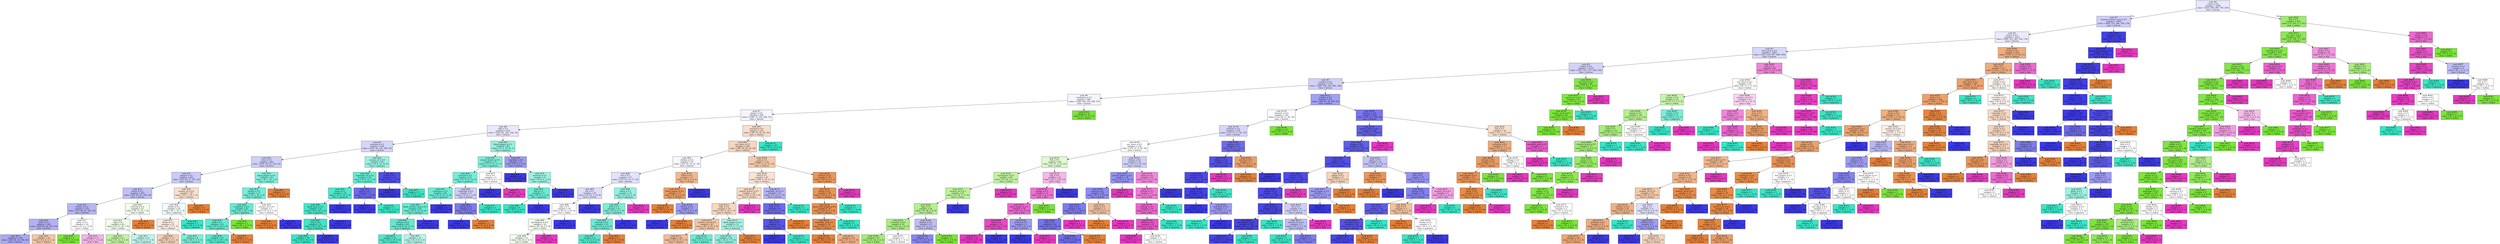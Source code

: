 digraph Tree {
node [shape=box, style="filled", color="black"] ;
0 [label=<node &#35;0<br/>cumin &le; 0.5<br/>samples = 2298<br/>value = [412, 568, 290, 769, 259]<br/>class = korean>, fillcolor="#e8e8fc"] ;
1 [label=<node &#35;1<br/>roasted_sesame_seed &le; 0.5<br/>samples = 1864<br/>value = [409, 225, 286, 766, 178]<br/>class = korean>, fillcolor="#cfcef9"] ;
0 -> 1 [labeldistance=2.5, labelangle=45, headlabel="True"] ;
2 [label=<node &#35;2<br/>starch &le; 0.5<br/>samples = 1623<br/>value = [406, 225, 282, 534, 176]<br/>class = korean>, fillcolor="#eaeafc"] ;
1 -> 2 ;
3 [label=<node &#35;3<br/>lime_juice &le; 0.5<br/>samples = 1407<br/>value = [253, 224, 267, 498, 165]<br/>class = korean>, fillcolor="#d7d7fa"] ;
2 -> 3 ;
4 [label=<node &#35;4<br/>yogurt &le; 0.5<br/>samples = 1318<br/>value = [247, 211, 257, 498, 105]<br/>class = korean>, fillcolor="#d3d2f9"] ;
3 -> 4 ;
5 [label=<node &#35;5<br/>cayenne &le; 0.5<br/>samples = 1272<br/>value = [246, 168, 256, 498, 104]<br/>class = korean>, fillcolor="#d1d0f9"] ;
4 -> 5 ;
6 [label=<node &#35;6<br/>cardamom &le; 0.5<br/>samples = 861<br/>value = [198, 106, 236, 268, 53]<br/>class = korean>, fillcolor="#f5f5fe"] ;
5 -> 6 ;
7 [label=<node &#35;7<br/>ginger &le; 0.5<br/>samples = 830<br/>value = [198, 75, 236, 268, 53]<br/>class = korean>, fillcolor="#f4f4fe"] ;
6 -> 7 ;
8 [label=<node &#35;8<br/>sake &le; 0.5<br/>samples = 616<br/>value = [102, 65, 182, 234, 33]<br/>class = korean>, fillcolor="#e8e7fc"] ;
7 -> 8 ;
9 [label=<node &#35;9<br/>seaweed &le; 0.5<br/>samples = 530<br/>value = [101, 65, 123, 209, 32]<br/>class = korean>, fillcolor="#d6d5fa"] ;
8 -> 9 ;
10 [label=<node &#35;10<br/>wine &le; 0.5<br/>samples = 482<br/>value = [101, 65, 91, 193, 32]<br/>class = korean>, fillcolor="#d0cff9"] ;
9 -> 10 ;
11 [label=<node &#35;11<br/>pepper &le; 0.5<br/>samples = 453<br/>value = [95, 64, 71, 191, 32]<br/>class = korean>, fillcolor="#cbcaf8"] ;
10 -> 11 ;
12 [label=<node &#35;12<br/>butter &le; 0.5<br/>samples = 423<br/>value = [80, 63, 61, 190, 29]<br/>class = korean>, fillcolor="#c0c0f7"] ;
11 -> 12 ;
13 [label=<node &#35;13<br/>cilantro &le; 0.5<br/>samples = 376<br/>value = [71, 46, 47, 183, 29]<br/>class = korean>, fillcolor="#b7b6f5"] ;
12 -> 13 ;
14 [label=<node &#35;14<br/>pork &le; 0.5<br/>samples = 360<br/>value = [68, 40, 46, 183, 23]<br/>class = korean>, fillcolor="#b2b1f5"] ;
13 -> 14 ;
15 [label=<node &#35;15<br/>samples = 338<br/>value = [56, 40, 42, 180, 20]<br/>class = korean>, fillcolor="#a9a8f4"] ;
14 -> 15 ;
16 [label=<node &#35;16<br/>samples = 22<br/>value = [12, 0, 4, 3, 3]<br/>class = chinese>, fillcolor="#f3c7a7"] ;
14 -> 16 ;
17 [label=<node &#35;17<br/>garlic &le; 0.5<br/>samples = 16<br/>value = [3, 6, 1, 0, 6]<br/>class = indian>, fillcolor="#ffffff"] ;
13 -> 17 ;
18 [label=<node &#35;18<br/>samples = 5<br/>value = [0, 5, 0, 0, 0]<br/>class = indian>, fillcolor="#7be539"] ;
17 -> 18 ;
19 [label=<node &#35;19<br/>samples = 11<br/>value = [3, 1, 1, 0, 6]<br/>class = thai>, fillcolor="#f5b5e7"] ;
17 -> 19 ;
20 [label=<node &#35;20<br/>broccoli &le; 0.5<br/>samples = 47<br/>value = [9, 17, 14, 7, 0]<br/>class = indian>, fillcolor="#f3fded"] ;
12 -> 20 ;
21 [label=<node &#35;21<br/>egg &le; 0.5<br/>samples = 44<br/>value = [6, 17, 14, 7, 0]<br/>class = indian>, fillcolor="#f2fceb"] ;
20 -> 21 ;
22 [label=<node &#35;22<br/>samples = 21<br/>value = [2, 12, 3, 4, 0]<br/>class = indian>, fillcolor="#c1f3a2"] ;
21 -> 22 ;
23 [label=<node &#35;23<br/>samples = 23<br/>value = [4, 5, 11, 3, 0]<br/>class = japanese>, fillcolor="#bdf6ec"] ;
21 -> 23 ;
24 [label=<node &#35;24<br/>samples = 3<br/>value = [3, 0, 0, 0, 0]<br/>class = chinese>, fillcolor="#e58139"] ;
20 -> 24 ;
25 [label=<node &#35;25<br/>sesame_oil &le; 0.5<br/>samples = 30<br/>value = [15, 1, 10, 1, 3]<br/>class = chinese>, fillcolor="#f8e0ce"] ;
11 -> 25 ;
26 [label=<node &#35;26<br/>barley &le; 0.5<br/>samples = 24<br/>value = [9, 1, 10, 1, 3]<br/>class = japanese>, fillcolor="#f2fdfb"] ;
25 -> 26 ;
27 [label=<node &#35;27<br/>bread &le; 0.5<br/>samples = 21<br/>value = [9, 1, 7, 1, 3]<br/>class = chinese>, fillcolor="#fbede3"] ;
26 -> 27 ;
28 [label=<node &#35;28<br/>samples = 17<br/>value = [9, 1, 4, 1, 2]<br/>class = chinese>, fillcolor="#f5cfb3"] ;
27 -> 28 ;
29 [label=<node &#35;29<br/>samples = 4<br/>value = [0, 0, 3, 0, 1]<br/>class = japanese>, fillcolor="#7beed8"] ;
27 -> 29 ;
30 [label=<node &#35;30<br/>samples = 3<br/>value = [0, 0, 3, 0, 0]<br/>class = japanese>, fillcolor="#39e5c5"] ;
26 -> 30 ;
31 [label=<node &#35;31<br/>samples = 6<br/>value = [6, 0, 0, 0, 0]<br/>class = chinese>, fillcolor="#e58139"] ;
25 -> 31 ;
32 [label=<node &#35;32<br/>black_pepper &le; 0.5<br/>samples = 29<br/>value = [6, 1, 20, 2, 0]<br/>class = japanese>, fillcolor="#86efdc"] ;
10 -> 32 ;
33 [label=<node &#35;33<br/>shrimp &le; 0.5<br/>samples = 27<br/>value = [4, 1, 20, 2, 0]<br/>class = japanese>, fillcolor="#75edd7"] ;
32 -> 33 ;
34 [label=<node &#35;34<br/>raspberry &le; 0.5<br/>samples = 25<br/>value = [3, 1, 20, 1, 0]<br/>class = japanese>, fillcolor="#66ebd2"] ;
33 -> 34 ;
35 [label=<node &#35;35<br/>pork &le; 0.5<br/>samples = 24<br/>value = [3, 0, 20, 1, 0]<br/>class = japanese>, fillcolor="#5fead0"] ;
34 -> 35 ;
36 [label=<node &#35;36<br/>samples = 23<br/>value = [2, 0, 20, 1, 0]<br/>class = japanese>, fillcolor="#55e9cd"] ;
35 -> 36 ;
37 [label=<node &#35;37<br/>samples = 1<br/>value = [1, 0, 0, 0, 0]<br/>class = chinese>, fillcolor="#e58139"] ;
35 -> 37 ;
38 [label=<node &#35;38<br/>samples = 1<br/>value = [0, 1, 0, 0, 0]<br/>class = indian>, fillcolor="#7be539"] ;
34 -> 38 ;
39 [label=<node &#35;39<br/>sesame_oil &le; 0.5<br/>samples = 2<br/>value = [1, 0, 0, 1, 0]<br/>class = chinese>, fillcolor="#ffffff"] ;
33 -> 39 ;
40 [label=<node &#35;40<br/>samples = 1<br/>value = [1, 0, 0, 0, 0]<br/>class = chinese>, fillcolor="#e58139"] ;
39 -> 40 ;
41 [label=<node &#35;41<br/>samples = 1<br/>value = [0, 0, 0, 1, 0]<br/>class = korean>, fillcolor="#3c39e5"] ;
39 -> 41 ;
42 [label=<node &#35;42<br/>samples = 2<br/>value = [2, 0, 0, 0, 0]<br/>class = chinese>, fillcolor="#e58139"] ;
32 -> 42 ;
43 [label=<node &#35;43<br/>sesame_oil &le; 0.5<br/>samples = 48<br/>value = [0, 0, 32, 16, 0]<br/>class = japanese>, fillcolor="#9cf2e2"] ;
9 -> 43 ;
44 [label=<node &#35;44<br/>vegetable_oil &le; 0.5<br/>samples = 38<br/>value = [0, 0, 31, 7, 0]<br/>class = japanese>, fillcolor="#66ebd2"] ;
43 -> 44 ;
45 [label=<node &#35;45<br/>yeast &le; 0.5<br/>samples = 33<br/>value = [0, 0, 30, 3, 0]<br/>class = japanese>, fillcolor="#4de8cb"] ;
44 -> 45 ;
46 [label=<node &#35;46<br/>black_bean &le; 0.5<br/>samples = 32<br/>value = [0, 0, 30, 2, 0]<br/>class = japanese>, fillcolor="#46e7c9"] ;
45 -> 46 ;
47 [label=<node &#35;47<br/>tuna &le; 0.5<br/>samples = 31<br/>value = [0, 0, 30, 1, 0]<br/>class = japanese>, fillcolor="#40e6c7"] ;
46 -> 47 ;
48 [label=<node &#35;48<br/>samples = 30<br/>value = [0, 0, 30, 0, 0]<br/>class = japanese>, fillcolor="#39e5c5"] ;
47 -> 48 ;
49 [label=<node &#35;49<br/>samples = 1<br/>value = [0, 0, 0, 1, 0]<br/>class = korean>, fillcolor="#3c39e5"] ;
47 -> 49 ;
50 [label=<node &#35;50<br/>samples = 1<br/>value = [0, 0, 0, 1, 0]<br/>class = korean>, fillcolor="#3c39e5"] ;
46 -> 50 ;
51 [label=<node &#35;51<br/>samples = 1<br/>value = [0, 0, 0, 1, 0]<br/>class = korean>, fillcolor="#3c39e5"] ;
45 -> 51 ;
52 [label=<node &#35;52<br/>radish &le; 0.5<br/>samples = 5<br/>value = [0, 0, 1, 4, 0]<br/>class = korean>, fillcolor="#6d6aec"] ;
44 -> 52 ;
53 [label=<node &#35;53<br/>samples = 4<br/>value = [0, 0, 0, 4, 0]<br/>class = korean>, fillcolor="#3c39e5"] ;
52 -> 53 ;
54 [label=<node &#35;54<br/>samples = 1<br/>value = [0, 0, 1, 0, 0]<br/>class = japanese>, fillcolor="#39e5c5"] ;
52 -> 54 ;
55 [label=<node &#35;55<br/>carrot &le; 0.5<br/>samples = 10<br/>value = [0, 0, 1, 9, 0]<br/>class = korean>, fillcolor="#524fe8"] ;
43 -> 55 ;
56 [label=<node &#35;56<br/>samples = 9<br/>value = [0, 0, 0, 9, 0]<br/>class = korean>, fillcolor="#3c39e5"] ;
55 -> 56 ;
57 [label=<node &#35;57<br/>samples = 1<br/>value = [0, 0, 1, 0, 0]<br/>class = japanese>, fillcolor="#39e5c5"] ;
55 -> 57 ;
58 [label=<node &#35;58<br/>black_pepper &le; 0.5<br/>samples = 86<br/>value = [1, 0, 59, 25, 1]<br/>class = japanese>, fillcolor="#91f1df"] ;
8 -> 58 ;
59 [label=<node &#35;59<br/>peanut_butter &le; 0.5<br/>samples = 74<br/>value = [1, 0, 55, 17, 1]<br/>class = japanese>, fillcolor="#7beed8"] ;
58 -> 59 ;
60 [label=<node &#35;60<br/>mustard &le; 0.5<br/>samples = 72<br/>value = [1, 0, 55, 16, 0]<br/>class = japanese>, fillcolor="#75edd7"] ;
59 -> 60 ;
61 [label=<node &#35;61<br/>cinnamon &le; 0.5<br/>samples = 66<br/>value = [0, 0, 53, 13, 0]<br/>class = japanese>, fillcolor="#6aebd3"] ;
60 -> 61 ;
62 [label=<node &#35;62<br/>black_sesame_seed &le; 0.5<br/>samples = 65<br/>value = [0, 0, 53, 12, 0]<br/>class = japanese>, fillcolor="#66ebd2"] ;
61 -> 62 ;
63 [label=<node &#35;63<br/>soybean &le; 0.5<br/>samples = 64<br/>value = [0, 0, 53, 11, 0]<br/>class = japanese>, fillcolor="#62ead1"] ;
62 -> 63 ;
64 [label=<node &#35;64<br/>samples = 51<br/>value = [0, 0, 45, 6, 0]<br/>class = japanese>, fillcolor="#53e8cd"] ;
63 -> 64 ;
65 [label=<node &#35;65<br/>samples = 13<br/>value = [0, 0, 8, 5, 0]<br/>class = japanese>, fillcolor="#b5f5e9"] ;
63 -> 65 ;
66 [label=<node &#35;66<br/>samples = 1<br/>value = [0, 0, 0, 1, 0]<br/>class = korean>, fillcolor="#3c39e5"] ;
62 -> 66 ;
67 [label=<node &#35;67<br/>samples = 1<br/>value = [0, 0, 0, 1, 0]<br/>class = korean>, fillcolor="#3c39e5"] ;
61 -> 67 ;
68 [label=<node &#35;68<br/>vegetable &le; 0.5<br/>samples = 6<br/>value = [1, 0, 2, 3, 0]<br/>class = korean>, fillcolor="#cecef8"] ;
60 -> 68 ;
69 [label=<node &#35;69<br/>shrimp &le; 0.5<br/>samples = 4<br/>value = [1, 0, 0, 3, 0]<br/>class = korean>, fillcolor="#7d7bee"] ;
68 -> 69 ;
70 [label=<node &#35;70<br/>samples = 3<br/>value = [0, 0, 0, 3, 0]<br/>class = korean>, fillcolor="#3c39e5"] ;
69 -> 70 ;
71 [label=<node &#35;71<br/>samples = 1<br/>value = [1, 0, 0, 0, 0]<br/>class = chinese>, fillcolor="#e58139"] ;
69 -> 71 ;
72 [label=<node &#35;72<br/>samples = 2<br/>value = [0, 0, 2, 0, 0]<br/>class = japanese>, fillcolor="#39e5c5"] ;
68 -> 72 ;
73 [label=<node &#35;73<br/>rice &le; 0.5<br/>samples = 2<br/>value = [0, 0, 0, 1, 1]<br/>class = korean>, fillcolor="#ffffff"] ;
59 -> 73 ;
74 [label=<node &#35;74<br/>samples = 1<br/>value = [0, 0, 0, 1, 0]<br/>class = korean>, fillcolor="#3c39e5"] ;
73 -> 74 ;
75 [label=<node &#35;75<br/>samples = 1<br/>value = [0, 0, 0, 0, 1]<br/>class = thai>, fillcolor="#e539c0"] ;
73 -> 75 ;
76 [label=<node &#35;76<br/>vegetable &le; 0.5<br/>samples = 12<br/>value = [0, 0, 4, 8, 0]<br/>class = korean>, fillcolor="#9e9cf2"] ;
58 -> 76 ;
77 [label=<node &#35;77<br/>samples = 6<br/>value = [0, 0, 0, 6, 0]<br/>class = korean>, fillcolor="#3c39e5"] ;
76 -> 77 ;
78 [label=<node &#35;78<br/>mustard &le; 0.5<br/>samples = 6<br/>value = [0, 0, 4, 2, 0]<br/>class = japanese>, fillcolor="#9cf2e2"] ;
76 -> 78 ;
79 [label=<node &#35;79<br/>fish &le; 0.5<br/>samples = 5<br/>value = [0, 0, 4, 1, 0]<br/>class = japanese>, fillcolor="#6aecd4"] ;
78 -> 79 ;
80 [label=<node &#35;80<br/>samples = 4<br/>value = [0, 0, 4, 0, 0]<br/>class = japanese>, fillcolor="#39e5c5"] ;
79 -> 80 ;
81 [label=<node &#35;81<br/>samples = 1<br/>value = [0, 0, 0, 1, 0]<br/>class = korean>, fillcolor="#3c39e5"] ;
79 -> 81 ;
82 [label=<node &#35;82<br/>samples = 1<br/>value = [0, 0, 0, 1, 0]<br/>class = korean>, fillcolor="#3c39e5"] ;
78 -> 82 ;
83 [label=<node &#35;83<br/>seaweed &le; 0.5<br/>samples = 214<br/>value = [96, 10, 54, 34, 20]<br/>class = chinese>, fillcolor="#f8decb"] ;
7 -> 83 ;
84 [label=<node &#35;84<br/>soy_sauce &le; 0.5<br/>samples = 204<br/>value = [96, 10, 44, 34, 20]<br/>class = chinese>, fillcolor="#f7d6bf"] ;
83 -> 84 ;
85 [label=<node &#35;85<br/>chicken &le; 0.5<br/>samples = 70<br/>value = [19, 10, 10, 21, 10]<br/>class = korean>, fillcolor="#f7f7fe"] ;
84 -> 85 ;
86 [label=<node &#35;86<br/>rice &le; 0.5<br/>samples = 57<br/>value = [10, 10, 10, 17, 10]<br/>class = korean>, fillcolor="#e2e2fb"] ;
85 -> 86 ;
87 [label=<node &#35;87<br/>nut &le; 0.5<br/>samples = 44<br/>value = [8, 10, 2, 16, 8]<br/>class = korean>, fillcolor="#dddcfa"] ;
86 -> 87 ;
88 [label=<node &#35;88<br/>sake &le; 0.5<br/>samples = 38<br/>value = [8, 10, 2, 10, 8]<br/>class = indian>, fillcolor="#ffffff"] ;
87 -> 88 ;
89 [label=<node &#35;89<br/>lemongrass &le; 0.5<br/>samples = 34<br/>value = [8, 10, 2, 6, 8]<br/>class = indian>, fillcolor="#f5fdf0"] ;
88 -> 89 ;
90 [label=<node &#35;90<br/>samples = 31<br/>value = [8, 10, 2, 6, 5]<br/>class = indian>, fillcolor="#f4fdee"] ;
89 -> 90 ;
91 [label=<node &#35;91<br/>samples = 3<br/>value = [0, 0, 0, 0, 3]<br/>class = thai>, fillcolor="#e539c0"] ;
89 -> 91 ;
92 [label=<node &#35;92<br/>samples = 4<br/>value = [0, 0, 0, 4, 0]<br/>class = korean>, fillcolor="#3c39e5"] ;
88 -> 92 ;
93 [label=<node &#35;93<br/>samples = 6<br/>value = [0, 0, 0, 6, 0]<br/>class = korean>, fillcolor="#3c39e5"] ;
87 -> 93 ;
94 [label=<node &#35;94<br/>wheat &le; 0.5<br/>samples = 13<br/>value = [2, 0, 8, 1, 2]<br/>class = japanese>, fillcolor="#93f1df"] ;
86 -> 94 ;
95 [label=<node &#35;95<br/>pork &le; 0.5<br/>samples = 11<br/>value = [2, 0, 8, 1, 0]<br/>class = japanese>, fillcolor="#7beed8"] ;
94 -> 95 ;
96 [label=<node &#35;96<br/>broccoli &le; 0.5<br/>samples = 10<br/>value = [2, 0, 8, 0, 0]<br/>class = japanese>, fillcolor="#6aecd4"] ;
95 -> 96 ;
97 [label=<node &#35;97<br/>samples = 9<br/>value = [1, 0, 8, 0, 0]<br/>class = japanese>, fillcolor="#52e8cc"] ;
96 -> 97 ;
98 [label=<node &#35;98<br/>samples = 1<br/>value = [1, 0, 0, 0, 0]<br/>class = chinese>, fillcolor="#e58139"] ;
96 -> 98 ;
99 [label=<node &#35;99<br/>samples = 1<br/>value = [0, 0, 0, 1, 0]<br/>class = korean>, fillcolor="#3c39e5"] ;
95 -> 99 ;
100 [label=<node &#35;100<br/>samples = 2<br/>value = [0, 0, 0, 0, 2]<br/>class = thai>, fillcolor="#e539c0"] ;
94 -> 100 ;
101 [label=<node &#35;101<br/>wheat &le; 0.5<br/>samples = 13<br/>value = [9, 0, 0, 4, 0]<br/>class = chinese>, fillcolor="#f1b991"] ;
85 -> 101 ;
102 [label=<node &#35;102<br/>black_pepper &le; 0.5<br/>samples = 11<br/>value = [9, 0, 0, 2, 0]<br/>class = chinese>, fillcolor="#eb9d65"] ;
101 -> 102 ;
103 [label=<node &#35;103<br/>samples = 8<br/>value = [8, 0, 0, 0, 0]<br/>class = chinese>, fillcolor="#e58139"] ;
102 -> 103 ;
104 [label=<node &#35;104<br/>lettuce &le; 0.5<br/>samples = 3<br/>value = [1, 0, 0, 2, 0]<br/>class = korean>, fillcolor="#9e9cf2"] ;
102 -> 104 ;
105 [label=<node &#35;105<br/>samples = 2<br/>value = [0, 0, 0, 2, 0]<br/>class = korean>, fillcolor="#3c39e5"] ;
104 -> 105 ;
106 [label=<node &#35;106<br/>samples = 1<br/>value = [1, 0, 0, 0, 0]<br/>class = chinese>, fillcolor="#e58139"] ;
104 -> 106 ;
107 [label=<node &#35;107<br/>samples = 2<br/>value = [0, 0, 0, 2, 0]<br/>class = korean>, fillcolor="#3c39e5"] ;
101 -> 107 ;
108 [label=<node &#35;108<br/>pork &le; 0.5<br/>samples = 134<br/>value = [77, 0, 34, 13, 10]<br/>class = chinese>, fillcolor="#f4c9aa"] ;
84 -> 108 ;
109 [label=<node &#35;109<br/>beef &le; 0.5<br/>samples = 95<br/>value = [44, 0, 30, 12, 9]<br/>class = chinese>, fillcolor="#f9e4d4"] ;
108 -> 109 ;
110 [label=<node &#35;110<br/>peanut_butter &le; 0.5<br/>samples = 83<br/>value = [43, 0, 26, 5, 9]<br/>class = chinese>, fillcolor="#f7d9c4"] ;
109 -> 110 ;
111 [label=<node &#35;111<br/>sake &le; 0.5<br/>samples = 79<br/>value = [43, 0, 26, 5, 5]<br/>class = chinese>, fillcolor="#f7d7bf"] ;
110 -> 111 ;
112 [label=<node &#35;112<br/>sesame_seed &le; 0.5<br/>samples = 67<br/>value = [41, 0, 19, 2, 5]<br/>class = chinese>, fillcolor="#f3c5a4"] ;
111 -> 112 ;
113 [label=<node &#35;113<br/>samples = 62<br/>value = [40, 0, 15, 2, 5]<br/>class = chinese>, fillcolor="#f1bc96"] ;
112 -> 113 ;
114 [label=<node &#35;114<br/>samples = 5<br/>value = [1, 0, 4, 0, 0]<br/>class = japanese>, fillcolor="#6aecd4"] ;
112 -> 114 ;
115 [label=<node &#35;115<br/>black_pepper &le; 0.5<br/>samples = 12<br/>value = [2, 0, 7, 3, 0]<br/>class = japanese>, fillcolor="#a7f3e5"] ;
111 -> 115 ;
116 [label=<node &#35;116<br/>samples = 10<br/>value = [0, 0, 7, 3, 0]<br/>class = japanese>, fillcolor="#8ef0de"] ;
115 -> 116 ;
117 [label=<node &#35;117<br/>samples = 2<br/>value = [2, 0, 0, 0, 0]<br/>class = chinese>, fillcolor="#e58139"] ;
115 -> 117 ;
118 [label=<node &#35;118<br/>samples = 4<br/>value = [0, 0, 0, 0, 4]<br/>class = thai>, fillcolor="#e539c0"] ;
110 -> 118 ;
119 [label=<node &#35;119<br/>vegetable_oil &le; 0.5<br/>samples = 12<br/>value = [1, 0, 4, 7, 0]<br/>class = korean>, fillcolor="#b6b5f5"] ;
109 -> 119 ;
120 [label=<node &#35;120<br/>bean &le; 0.5<br/>samples = 9<br/>value = [1, 0, 1, 7, 0]<br/>class = korean>, fillcolor="#6d6aec"] ;
119 -> 120 ;
121 [label=<node &#35;121<br/>beer &le; 0.5<br/>samples = 8<br/>value = [0, 0, 1, 7, 0]<br/>class = korean>, fillcolor="#5855e9"] ;
120 -> 121 ;
122 [label=<node &#35;122<br/>samples = 7<br/>value = [0, 0, 0, 7, 0]<br/>class = korean>, fillcolor="#3c39e5"] ;
121 -> 122 ;
123 [label=<node &#35;123<br/>samples = 1<br/>value = [0, 0, 1, 0, 0]<br/>class = japanese>, fillcolor="#39e5c5"] ;
121 -> 123 ;
124 [label=<node &#35;124<br/>samples = 1<br/>value = [1, 0, 0, 0, 0]<br/>class = chinese>, fillcolor="#e58139"] ;
120 -> 124 ;
125 [label=<node &#35;125<br/>samples = 3<br/>value = [0, 0, 3, 0, 0]<br/>class = japanese>, fillcolor="#39e5c5"] ;
119 -> 125 ;
126 [label=<node &#35;126<br/>coconut &le; 0.5<br/>samples = 39<br/>value = [33, 0, 4, 1, 1]<br/>class = chinese>, fillcolor="#e9975b"] ;
108 -> 126 ;
127 [label=<node &#35;127<br/>barley &le; 0.5<br/>samples = 38<br/>value = [33, 0, 4, 1, 0]<br/>class = chinese>, fillcolor="#e99456"] ;
126 -> 127 ;
128 [label=<node &#35;128<br/>green_bell_pepper &le; 0.5<br/>samples = 37<br/>value = [33, 0, 3, 1, 0]<br/>class = chinese>, fillcolor="#e89050"] ;
127 -> 128 ;
129 [label=<node &#35;129<br/>vegetable_oil &le; 0.5<br/>samples = 36<br/>value = [33, 0, 2, 1, 0]<br/>class = chinese>, fillcolor="#e78c4a"] ;
128 -> 129 ;
130 [label=<node &#35;130<br/>samples = 26<br/>value = [26, 0, 0, 0, 0]<br/>class = chinese>, fillcolor="#e58139"] ;
129 -> 130 ;
131 [label=<node &#35;131<br/>samples = 10<br/>value = [7, 0, 2, 1, 0]<br/>class = chinese>, fillcolor="#efb083"] ;
129 -> 131 ;
132 [label=<node &#35;132<br/>samples = 1<br/>value = [0, 0, 1, 0, 0]<br/>class = japanese>, fillcolor="#39e5c5"] ;
128 -> 132 ;
133 [label=<node &#35;133<br/>samples = 1<br/>value = [0, 0, 1, 0, 0]<br/>class = japanese>, fillcolor="#39e5c5"] ;
127 -> 133 ;
134 [label=<node &#35;134<br/>samples = 1<br/>value = [0, 0, 0, 0, 1]<br/>class = thai>, fillcolor="#e539c0"] ;
126 -> 134 ;
135 [label=<node &#35;135<br/>samples = 10<br/>value = [0, 0, 10, 0, 0]<br/>class = japanese>, fillcolor="#39e5c5"] ;
83 -> 135 ;
136 [label=<node &#35;136<br/>samples = 31<br/>value = [0, 31, 0, 0, 0]<br/>class = indian>, fillcolor="#7be539"] ;
6 -> 136 ;
137 [label=<node &#35;137<br/>scallion &le; 0.5<br/>samples = 411<br/>value = [48, 62, 20, 230, 51]<br/>class = korean>, fillcolor="#a1a0f2"] ;
5 -> 137 ;
138 [label=<node &#35;138<br/>turmeric &le; 0.5<br/>samples = 182<br/>value = [14, 60, 11, 62, 35]<br/>class = korean>, fillcolor="#fcfcff"] ;
137 -> 138 ;
139 [label=<node &#35;139<br/>soybean &le; 0.5<br/>samples = 159<br/>value = [14, 37, 11, 62, 35]<br/>class = korean>, fillcolor="#d7d6fa"] ;
138 -> 139 ;
140 [label=<node &#35;140<br/>soy_sauce &le; 0.5<br/>samples = 128<br/>value = [10, 37, 9, 38, 34]<br/>class = korean>, fillcolor="#fdfdff"] ;
139 -> 140 ;
141 [label=<node &#35;141<br/>fish &le; 0.5<br/>samples = 86<br/>value = [5, 37, 3, 19, 22]<br/>class = indian>, fillcolor="#e0f9d1"] ;
140 -> 141 ;
142 [label=<node &#35;142<br/>lemongrass &le; 0.5<br/>samples = 64<br/>value = [5, 36, 3, 11, 9]<br/>class = indian>, fillcolor="#c1f3a2"] ;
141 -> 142 ;
143 [label=<node &#35;143<br/>sesame_oil &le; 0.5<br/>samples = 61<br/>value = [5, 36, 3, 11, 6]<br/>class = indian>, fillcolor="#bdf29c"] ;
142 -> 143 ;
144 [label=<node &#35;144<br/>egg &le; 0.5<br/>samples = 58<br/>value = [5, 36, 3, 8, 6]<br/>class = indian>, fillcolor="#b5f090"] ;
143 -> 144 ;
145 [label=<node &#35;145<br/>cucumber &le; 0.5<br/>samples = 50<br/>value = [4, 34, 3, 4, 5]<br/>class = indian>, fillcolor="#aaee7f"] ;
144 -> 145 ;
146 [label=<node &#35;146<br/>samples = 47<br/>value = [3, 34, 2, 4, 4]<br/>class = indian>, fillcolor="#a3ed75"] ;
145 -> 146 ;
147 [label=<node &#35;147<br/>samples = 3<br/>value = [1, 0, 1, 0, 1]<br/>class = chinese>, fillcolor="#ffffff"] ;
145 -> 147 ;
148 [label=<node &#35;148<br/>cilantro &le; 0.5<br/>samples = 8<br/>value = [1, 2, 0, 4, 1]<br/>class = korean>, fillcolor="#bebdf6"] ;
144 -> 148 ;
149 [label=<node &#35;149<br/>samples = 6<br/>value = [1, 0, 0, 4, 1]<br/>class = korean>, fillcolor="#8a88ef"] ;
148 -> 149 ;
150 [label=<node &#35;150<br/>samples = 2<br/>value = [0, 2, 0, 0, 0]<br/>class = indian>, fillcolor="#7be539"] ;
148 -> 150 ;
151 [label=<node &#35;151<br/>samples = 3<br/>value = [0, 0, 0, 3, 0]<br/>class = korean>, fillcolor="#3c39e5"] ;
143 -> 151 ;
152 [label=<node &#35;152<br/>samples = 3<br/>value = [0, 0, 0, 0, 3]<br/>class = thai>, fillcolor="#e539c0"] ;
142 -> 152 ;
153 [label=<node &#35;153<br/>egg &le; 0.5<br/>samples = 22<br/>value = [0, 1, 0, 8, 13]<br/>class = thai>, fillcolor="#f6b8e8"] ;
141 -> 153 ;
154 [label=<node &#35;154<br/>mango &le; 0.5<br/>samples = 17<br/>value = [0, 1, 0, 3, 13]<br/>class = thai>, fillcolor="#ec72d2"] ;
153 -> 154 ;
155 [label=<node &#35;155<br/>black_pepper &le; 0.5<br/>samples = 16<br/>value = [0, 0, 0, 3, 13]<br/>class = thai>, fillcolor="#eb67cf"] ;
154 -> 155 ;
156 [label=<node &#35;156<br/>nira &le; 0.5<br/>samples = 13<br/>value = [0, 0, 0, 1, 12]<br/>class = thai>, fillcolor="#e749c5"] ;
155 -> 156 ;
157 [label=<node &#35;157<br/>samples = 12<br/>value = [0, 0, 0, 0, 12]<br/>class = thai>, fillcolor="#e539c0"] ;
156 -> 157 ;
158 [label=<node &#35;158<br/>samples = 1<br/>value = [0, 0, 0, 1, 0]<br/>class = korean>, fillcolor="#3c39e5"] ;
156 -> 158 ;
159 [label=<node &#35;159<br/>peanut &le; 0.5<br/>samples = 3<br/>value = [0, 0, 0, 2, 1]<br/>class = korean>, fillcolor="#9e9cf2"] ;
155 -> 159 ;
160 [label=<node &#35;160<br/>samples = 2<br/>value = [0, 0, 0, 2, 0]<br/>class = korean>, fillcolor="#3c39e5"] ;
159 -> 160 ;
161 [label=<node &#35;161<br/>samples = 1<br/>value = [0, 0, 0, 0, 1]<br/>class = thai>, fillcolor="#e539c0"] ;
159 -> 161 ;
162 [label=<node &#35;162<br/>samples = 1<br/>value = [0, 1, 0, 0, 0]<br/>class = indian>, fillcolor="#7be539"] ;
154 -> 162 ;
163 [label=<node &#35;163<br/>samples = 5<br/>value = [0, 0, 0, 5, 0]<br/>class = korean>, fillcolor="#3c39e5"] ;
153 -> 163 ;
164 [label=<node &#35;164<br/>chicken &le; 0.5<br/>samples = 42<br/>value = [5, 0, 6, 19, 12]<br/>class = korean>, fillcolor="#d1d1f9"] ;
140 -> 164 ;
165 [label=<node &#35;165<br/>peanut_butter &le; 0.5<br/>samples = 30<br/>value = [4, 0, 4, 18, 4]<br/>class = korean>, fillcolor="#9694f1"] ;
164 -> 165 ;
166 [label=<node &#35;166<br/>tomato &le; 0.5<br/>samples = 28<br/>value = [4, 0, 4, 18, 2]<br/>class = korean>, fillcolor="#8d8cf0"] ;
165 -> 166 ;
167 [label=<node &#35;167<br/>lime &le; 0.5<br/>samples = 25<br/>value = [2, 0, 4, 18, 1]<br/>class = korean>, fillcolor="#7d7bee"] ;
166 -> 167 ;
168 [label=<node &#35;168<br/>wine &le; 0.5<br/>samples = 24<br/>value = [2, 0, 4, 18, 0]<br/>class = korean>, fillcolor="#7674ed"] ;
167 -> 168 ;
169 [label=<node &#35;169<br/>samples = 23<br/>value = [1, 0, 4, 18, 0]<br/>class = korean>, fillcolor="#6f6dec"] ;
168 -> 169 ;
170 [label=<node &#35;170<br/>samples = 1<br/>value = [1, 0, 0, 0, 0]<br/>class = chinese>, fillcolor="#e58139"] ;
168 -> 170 ;
171 [label=<node &#35;171<br/>samples = 1<br/>value = [0, 0, 0, 0, 1]<br/>class = thai>, fillcolor="#e539c0"] ;
167 -> 171 ;
172 [label=<node &#35;172<br/>lemon &le; 0.5<br/>samples = 3<br/>value = [2, 0, 0, 0, 1]<br/>class = chinese>, fillcolor="#f2c09c"] ;
166 -> 172 ;
173 [label=<node &#35;173<br/>samples = 2<br/>value = [2, 0, 0, 0, 0]<br/>class = chinese>, fillcolor="#e58139"] ;
172 -> 173 ;
174 [label=<node &#35;174<br/>samples = 1<br/>value = [0, 0, 0, 0, 1]<br/>class = thai>, fillcolor="#e539c0"] ;
172 -> 174 ;
175 [label=<node &#35;175<br/>samples = 2<br/>value = [0, 0, 0, 0, 2]<br/>class = thai>, fillcolor="#e539c0"] ;
165 -> 175 ;
176 [label=<node &#35;176<br/>lemon &le; 0.5<br/>samples = 12<br/>value = [1, 0, 2, 1, 8]<br/>class = thai>, fillcolor="#ef88d9"] ;
164 -> 176 ;
177 [label=<node &#35;177<br/>shiitake &le; 0.5<br/>samples = 11<br/>value = [1, 0, 2, 0, 8]<br/>class = thai>, fillcolor="#ee7bd5"] ;
176 -> 177 ;
178 [label=<node &#35;178<br/>cabbage &le; 0.5<br/>samples = 10<br/>value = [1, 0, 1, 0, 8]<br/>class = thai>, fillcolor="#eb65ce"] ;
177 -> 178 ;
179 [label=<node &#35;179<br/>cilantro &le; 0.5<br/>samples = 9<br/>value = [1, 0, 0, 0, 8]<br/>class = thai>, fillcolor="#e852c8"] ;
178 -> 179 ;
180 [label=<node &#35;180<br/>samples = 7<br/>value = [0, 0, 0, 0, 7]<br/>class = thai>, fillcolor="#e539c0"] ;
179 -> 180 ;
181 [label=<node &#35;181<br/>samples = 2<br/>value = [1, 0, 0, 0, 1]<br/>class = chinese>, fillcolor="#ffffff"] ;
179 -> 181 ;
182 [label=<node &#35;182<br/>samples = 1<br/>value = [0, 0, 1, 0, 0]<br/>class = japanese>, fillcolor="#39e5c5"] ;
178 -> 182 ;
183 [label=<node &#35;183<br/>samples = 1<br/>value = [0, 0, 1, 0, 0]<br/>class = japanese>, fillcolor="#39e5c5"] ;
177 -> 183 ;
184 [label=<node &#35;184<br/>samples = 1<br/>value = [0, 0, 0, 1, 0]<br/>class = korean>, fillcolor="#3c39e5"] ;
176 -> 184 ;
185 [label=<node &#35;185<br/>pepper &le; 0.5<br/>samples = 31<br/>value = [4, 0, 2, 24, 1]<br/>class = korean>, fillcolor="#6f6cec"] ;
139 -> 185 ;
186 [label=<node &#35;186<br/>cilantro &le; 0.5<br/>samples = 26<br/>value = [0, 0, 2, 23, 1]<br/>class = korean>, fillcolor="#5452e8"] ;
185 -> 186 ;
187 [label=<node &#35;187<br/>wasabi &le; 0.5<br/>samples = 25<br/>value = [0, 0, 2, 23, 0]<br/>class = korean>, fillcolor="#4d4ae7"] ;
186 -> 187 ;
188 [label=<node &#35;188<br/>lettuce &le; 0.5<br/>samples = 24<br/>value = [0, 0, 1, 23, 0]<br/>class = korean>, fillcolor="#4442e6"] ;
187 -> 188 ;
189 [label=<node &#35;189<br/>samples = 21<br/>value = [0, 0, 0, 21, 0]<br/>class = korean>, fillcolor="#3c39e5"] ;
188 -> 189 ;
190 [label=<node &#35;190<br/>vegetable &le; 0.5<br/>samples = 3<br/>value = [0, 0, 1, 2, 0]<br/>class = korean>, fillcolor="#9e9cf2"] ;
188 -> 190 ;
191 [label=<node &#35;191<br/>samples = 1<br/>value = [0, 0, 1, 0, 0]<br/>class = japanese>, fillcolor="#39e5c5"] ;
190 -> 191 ;
192 [label=<node &#35;192<br/>samples = 2<br/>value = [0, 0, 0, 2, 0]<br/>class = korean>, fillcolor="#3c39e5"] ;
190 -> 192 ;
193 [label=<node &#35;193<br/>samples = 1<br/>value = [0, 0, 1, 0, 0]<br/>class = japanese>, fillcolor="#39e5c5"] ;
187 -> 193 ;
194 [label=<node &#35;194<br/>samples = 1<br/>value = [0, 0, 0, 0, 1]<br/>class = thai>, fillcolor="#e539c0"] ;
186 -> 194 ;
195 [label=<node &#35;195<br/>zucchini &le; 0.5<br/>samples = 5<br/>value = [4, 0, 0, 1, 0]<br/>class = chinese>, fillcolor="#eca06a"] ;
185 -> 195 ;
196 [label=<node &#35;196<br/>samples = 4<br/>value = [4, 0, 0, 0, 0]<br/>class = chinese>, fillcolor="#e58139"] ;
195 -> 196 ;
197 [label=<node &#35;197<br/>samples = 1<br/>value = [0, 0, 0, 1, 0]<br/>class = korean>, fillcolor="#3c39e5"] ;
195 -> 197 ;
198 [label=<node &#35;198<br/>samples = 23<br/>value = [0, 23, 0, 0, 0]<br/>class = indian>, fillcolor="#7be539"] ;
138 -> 198 ;
199 [label=<node &#35;199<br/>cilantro &le; 0.5<br/>samples = 229<br/>value = [34, 2, 9, 168, 16]<br/>class = korean>, fillcolor="#7977ed"] ;
137 -> 199 ;
200 [label=<node &#35;200<br/>peanut_butter &le; 0.5<br/>samples = 205<br/>value = [22, 0, 7, 168, 8]<br/>class = korean>, fillcolor="#6361ea"] ;
199 -> 200 ;
201 [label=<node &#35;201<br/>vinegar &le; 0.5<br/>samples = 201<br/>value = [22, 0, 7, 168, 4]<br/>class = korean>, fillcolor="#605eea"] ;
200 -> 201 ;
202 [label=<node &#35;202<br/>bean &le; 0.5<br/>samples = 167<br/>value = [11, 0, 4, 150, 2]<br/>class = korean>, fillcolor="#514fe8"] ;
201 -> 202 ;
203 [label=<node &#35;203<br/>coconut &le; 0.5<br/>samples = 162<br/>value = [8, 0, 4, 148, 2]<br/>class = korean>, fillcolor="#4e4be7"] ;
202 -> 203 ;
204 [label=<node &#35;204<br/>chicken &le; 0.5<br/>samples = 161<br/>value = [8, 0, 4, 148, 1]<br/>class = korean>, fillcolor="#4d4ae7"] ;
203 -> 204 ;
205 [label=<node &#35;205<br/>olive_oil &le; 0.5<br/>samples = 155<br/>value = [8, 0, 2, 145, 0]<br/>class = korean>, fillcolor="#4946e7"] ;
204 -> 205 ;
206 [label=<node &#35;206<br/>katsuobushi &le; 0.5<br/>samples = 154<br/>value = [8, 0, 1, 145, 0]<br/>class = korean>, fillcolor="#4845e7"] ;
205 -> 206 ;
207 [label=<node &#35;207<br/>samples = 153<br/>value = [8, 0, 0, 145, 0]<br/>class = korean>, fillcolor="#4744e6"] ;
206 -> 207 ;
208 [label=<node &#35;208<br/>samples = 1<br/>value = [0, 0, 1, 0, 0]<br/>class = japanese>, fillcolor="#39e5c5"] ;
206 -> 208 ;
209 [label=<node &#35;209<br/>samples = 1<br/>value = [0, 0, 1, 0, 0]<br/>class = japanese>, fillcolor="#39e5c5"] ;
205 -> 209 ;
210 [label=<node &#35;210<br/>nut &le; 0.5<br/>samples = 6<br/>value = [0, 0, 2, 3, 1]<br/>class = korean>, fillcolor="#cecef8"] ;
204 -> 210 ;
211 [label=<node &#35;211<br/>sesame_oil &le; 0.5<br/>samples = 5<br/>value = [0, 0, 2, 3, 0]<br/>class = korean>, fillcolor="#bebdf6"] ;
210 -> 211 ;
212 [label=<node &#35;212<br/>samples = 1<br/>value = [0, 0, 1, 0, 0]<br/>class = japanese>, fillcolor="#39e5c5"] ;
211 -> 212 ;
213 [label=<node &#35;213<br/>samples = 4<br/>value = [0, 0, 1, 3, 0]<br/>class = korean>, fillcolor="#7d7bee"] ;
211 -> 213 ;
214 [label=<node &#35;214<br/>samples = 1<br/>value = [0, 0, 0, 0, 1]<br/>class = thai>, fillcolor="#e539c0"] ;
210 -> 214 ;
215 [label=<node &#35;215<br/>samples = 1<br/>value = [0, 0, 0, 0, 1]<br/>class = thai>, fillcolor="#e539c0"] ;
203 -> 215 ;
216 [label=<node &#35;216<br/>ginger &le; 0.5<br/>samples = 5<br/>value = [3, 0, 0, 2, 0]<br/>class = chinese>, fillcolor="#f6d5bd"] ;
202 -> 216 ;
217 [label=<node &#35;217<br/>black_pepper &le; 0.5<br/>samples = 3<br/>value = [1, 0, 0, 2, 0]<br/>class = korean>, fillcolor="#9e9cf2"] ;
216 -> 217 ;
218 [label=<node &#35;218<br/>samples = 2<br/>value = [0, 0, 0, 2, 0]<br/>class = korean>, fillcolor="#3c39e5"] ;
217 -> 218 ;
219 [label=<node &#35;219<br/>samples = 1<br/>value = [1, 0, 0, 0, 0]<br/>class = chinese>, fillcolor="#e58139"] ;
217 -> 219 ;
220 [label=<node &#35;220<br/>samples = 2<br/>value = [2, 0, 0, 0, 0]<br/>class = chinese>, fillcolor="#e58139"] ;
216 -> 220 ;
221 [label=<node &#35;221<br/>garlic &le; 0.5<br/>samples = 34<br/>value = [11, 0, 3, 18, 2]<br/>class = korean>, fillcolor="#c4c3f7"] ;
201 -> 221 ;
222 [label=<node &#35;222<br/>pepper &le; 0.5<br/>samples = 7<br/>value = [6, 0, 0, 1, 0]<br/>class = chinese>, fillcolor="#e9965a"] ;
221 -> 222 ;
223 [label=<node &#35;223<br/>samples = 6<br/>value = [6, 0, 0, 0, 0]<br/>class = chinese>, fillcolor="#e58139"] ;
222 -> 223 ;
224 [label=<node &#35;224<br/>samples = 1<br/>value = [0, 0, 0, 1, 0]<br/>class = korean>, fillcolor="#3c39e5"] ;
222 -> 224 ;
225 [label=<node &#35;225<br/>lime &le; 0.5<br/>samples = 27<br/>value = [5, 0, 3, 17, 2]<br/>class = korean>, fillcolor="#9593f1"] ;
221 -> 225 ;
226 [label=<node &#35;226<br/>chicken &le; 0.5<br/>samples = 24<br/>value = [5, 0, 2, 17, 0]<br/>class = korean>, fillcolor="#8482ef"] ;
225 -> 226 ;
227 [label=<node &#35;227<br/>tuna &le; 0.5<br/>samples = 19<br/>value = [2, 0, 1, 16, 0]<br/>class = korean>, fillcolor="#5e5cea"] ;
226 -> 227 ;
228 [label=<node &#35;228<br/>star_anise &le; 0.5<br/>samples = 18<br/>value = [2, 0, 0, 16, 0]<br/>class = korean>, fillcolor="#5452e8"] ;
227 -> 228 ;
229 [label=<node &#35;229<br/>samples = 17<br/>value = [1, 0, 0, 16, 0]<br/>class = korean>, fillcolor="#4845e7"] ;
228 -> 229 ;
230 [label=<node &#35;230<br/>samples = 1<br/>value = [1, 0, 0, 0, 0]<br/>class = chinese>, fillcolor="#e58139"] ;
228 -> 230 ;
231 [label=<node &#35;231<br/>samples = 1<br/>value = [0, 0, 1, 0, 0]<br/>class = japanese>, fillcolor="#39e5c5"] ;
227 -> 231 ;
232 [label=<node &#35;232<br/>sake &le; 0.5<br/>samples = 5<br/>value = [3, 0, 1, 1, 0]<br/>class = chinese>, fillcolor="#f2c09c"] ;
226 -> 232 ;
233 [label=<node &#35;233<br/>samples = 3<br/>value = [3, 0, 0, 0, 0]<br/>class = chinese>, fillcolor="#e58139"] ;
232 -> 233 ;
234 [label=<node &#35;234<br/>tomato &le; 0.5<br/>samples = 2<br/>value = [0, 0, 1, 1, 0]<br/>class = japanese>, fillcolor="#ffffff"] ;
232 -> 234 ;
235 [label=<node &#35;235<br/>samples = 1<br/>value = [0, 0, 1, 0, 0]<br/>class = japanese>, fillcolor="#39e5c5"] ;
234 -> 235 ;
236 [label=<node &#35;236<br/>samples = 1<br/>value = [0, 0, 0, 1, 0]<br/>class = korean>, fillcolor="#3c39e5"] ;
234 -> 236 ;
237 [label=<node &#35;237<br/>sesame_oil &le; 0.5<br/>samples = 3<br/>value = [0, 0, 1, 0, 2]<br/>class = thai>, fillcolor="#f29ce0"] ;
225 -> 237 ;
238 [label=<node &#35;238<br/>samples = 2<br/>value = [0, 0, 0, 0, 2]<br/>class = thai>, fillcolor="#e539c0"] ;
237 -> 238 ;
239 [label=<node &#35;239<br/>samples = 1<br/>value = [0, 0, 1, 0, 0]<br/>class = japanese>, fillcolor="#39e5c5"] ;
237 -> 239 ;
240 [label=<node &#35;240<br/>samples = 4<br/>value = [0, 0, 0, 0, 4]<br/>class = thai>, fillcolor="#e539c0"] ;
200 -> 240 ;
241 [label=<node &#35;241<br/>fish &le; 0.5<br/>samples = 24<br/>value = [12, 2, 2, 0, 8]<br/>class = chinese>, fillcolor="#f8e0ce"] ;
199 -> 241 ;
242 [label=<node &#35;242<br/>coriander &le; 0.5<br/>samples = 17<br/>value = [12, 2, 1, 0, 2]<br/>class = chinese>, fillcolor="#eeab7b"] ;
241 -> 242 ;
243 [label=<node &#35;243<br/>coconut &le; 0.5<br/>samples = 15<br/>value = [12, 1, 1, 0, 1]<br/>class = chinese>, fillcolor="#eb9c63"] ;
242 -> 243 ;
244 [label=<node &#35;244<br/>bell_pepper &le; 0.5<br/>samples = 14<br/>value = [12, 0, 1, 0, 1]<br/>class = chinese>, fillcolor="#e99457"] ;
243 -> 244 ;
245 [label=<node &#35;245<br/>oyster &le; 0.5<br/>samples = 13<br/>value = [12, 0, 0, 0, 1]<br/>class = chinese>, fillcolor="#e78c49"] ;
244 -> 245 ;
246 [label=<node &#35;246<br/>samples = 12<br/>value = [12, 0, 0, 0, 0]<br/>class = chinese>, fillcolor="#e58139"] ;
245 -> 246 ;
247 [label=<node &#35;247<br/>samples = 1<br/>value = [0, 0, 0, 0, 1]<br/>class = thai>, fillcolor="#e539c0"] ;
245 -> 247 ;
248 [label=<node &#35;248<br/>samples = 1<br/>value = [0, 0, 1, 0, 0]<br/>class = japanese>, fillcolor="#39e5c5"] ;
244 -> 248 ;
249 [label=<node &#35;249<br/>samples = 1<br/>value = [0, 1, 0, 0, 0]<br/>class = indian>, fillcolor="#7be539"] ;
243 -> 249 ;
250 [label=<node &#35;250<br/>cabbage &le; 0.5<br/>samples = 2<br/>value = [0, 1, 0, 0, 1]<br/>class = indian>, fillcolor="#ffffff"] ;
242 -> 250 ;
251 [label=<node &#35;251<br/>samples = 1<br/>value = [0, 0, 0, 0, 1]<br/>class = thai>, fillcolor="#e539c0"] ;
250 -> 251 ;
252 [label=<node &#35;252<br/>samples = 1<br/>value = [0, 1, 0, 0, 0]<br/>class = indian>, fillcolor="#7be539"] ;
250 -> 252 ;
253 [label=<node &#35;253<br/>mandarin_peel &le; 0.5<br/>samples = 7<br/>value = [0, 0, 1, 0, 6]<br/>class = thai>, fillcolor="#e95acb"] ;
241 -> 253 ;
254 [label=<node &#35;254<br/>samples = 6<br/>value = [0, 0, 0, 0, 6]<br/>class = thai>, fillcolor="#e539c0"] ;
253 -> 254 ;
255 [label=<node &#35;255<br/>samples = 1<br/>value = [0, 0, 1, 0, 0]<br/>class = japanese>, fillcolor="#39e5c5"] ;
253 -> 255 ;
256 [label=<node &#35;256<br/>soy_sauce &le; 0.5<br/>samples = 46<br/>value = [1, 43, 1, 0, 1]<br/>class = indian>, fillcolor="#84e746"] ;
4 -> 256 ;
257 [label=<node &#35;257<br/>green_tea &le; 0.5<br/>samples = 45<br/>value = [1, 43, 1, 0, 0]<br/>class = indian>, fillcolor="#81e642"] ;
256 -> 257 ;
258 [label=<node &#35;258<br/>sesame_seed &le; 0.5<br/>samples = 44<br/>value = [1, 43, 0, 0, 0]<br/>class = indian>, fillcolor="#7ee63e"] ;
257 -> 258 ;
259 [label=<node &#35;259<br/>samples = 43<br/>value = [0, 43, 0, 0, 0]<br/>class = indian>, fillcolor="#7be539"] ;
258 -> 259 ;
260 [label=<node &#35;260<br/>samples = 1<br/>value = [1, 0, 0, 0, 0]<br/>class = chinese>, fillcolor="#e58139"] ;
258 -> 260 ;
261 [label=<node &#35;261<br/>samples = 1<br/>value = [0, 0, 1, 0, 0]<br/>class = japanese>, fillcolor="#39e5c5"] ;
257 -> 261 ;
262 [label=<node &#35;262<br/>samples = 1<br/>value = [0, 0, 0, 0, 1]<br/>class = thai>, fillcolor="#e539c0"] ;
256 -> 262 ;
263 [label=<node &#35;263<br/>fish &le; 0.5<br/>samples = 89<br/>value = [6, 13, 10, 0, 60]<br/>class = thai>, fillcolor="#ef85d8"] ;
3 -> 263 ;
264 [label=<node &#35;264<br/>soy_sauce &le; 0.5<br/>samples = 38<br/>value = [6, 13, 7, 0, 12]<br/>class = indian>, fillcolor="#fafef7"] ;
263 -> 264 ;
265 [label=<node &#35;265<br/>vinegar &le; 0.5<br/>samples = 24<br/>value = [1, 13, 5, 0, 5]<br/>class = indian>, fillcolor="#c7f4ac"] ;
264 -> 265 ;
266 [label=<node &#35;266<br/>shrimp &le; 0.5<br/>samples = 20<br/>value = [1, 13, 2, 0, 4]<br/>class = indian>, fillcolor="#b5f090"] ;
265 -> 266 ;
267 [label=<node &#35;267<br/>crab &le; 0.5<br/>samples = 18<br/>value = [1, 13, 1, 0, 3]<br/>class = indian>, fillcolor="#a7ee7b"] ;
266 -> 267 ;
268 [label=<node &#35;268<br/>chicken_broth &le; 0.5<br/>samples = 17<br/>value = [1, 13, 0, 0, 3]<br/>class = indian>, fillcolor="#a1ec72"] ;
267 -> 268 ;
269 [label=<node &#35;269<br/>yeast &le; 0.5<br/>samples = 16<br/>value = [1, 13, 0, 0, 2]<br/>class = indian>, fillcolor="#97eb63"] ;
268 -> 269 ;
270 [label=<node &#35;270<br/>radish &le; 0.5<br/>samples = 15<br/>value = [1, 13, 0, 0, 1]<br/>class = indian>, fillcolor="#8ee955"] ;
269 -> 270 ;
271 [label=<node &#35;271<br/>pepper &le; 0.5<br/>samples = 14<br/>value = [1, 13, 0, 0, 0]<br/>class = indian>, fillcolor="#85e748"] ;
270 -> 271 ;
272 [label=<node &#35;272<br/>samples = 12<br/>value = [0, 12, 0, 0, 0]<br/>class = indian>, fillcolor="#7be539"] ;
271 -> 272 ;
273 [label=<node &#35;273<br/>mustard &le; 0.5<br/>samples = 2<br/>value = [1, 1, 0, 0, 0]<br/>class = chinese>, fillcolor="#ffffff"] ;
271 -> 273 ;
274 [label=<node &#35;274<br/>samples = 1<br/>value = [1, 0, 0, 0, 0]<br/>class = chinese>, fillcolor="#e58139"] ;
273 -> 274 ;
275 [label=<node &#35;275<br/>samples = 1<br/>value = [0, 1, 0, 0, 0]<br/>class = indian>, fillcolor="#7be539"] ;
273 -> 275 ;
276 [label=<node &#35;276<br/>samples = 1<br/>value = [0, 0, 0, 0, 1]<br/>class = thai>, fillcolor="#e539c0"] ;
270 -> 276 ;
277 [label=<node &#35;277<br/>samples = 1<br/>value = [0, 0, 0, 0, 1]<br/>class = thai>, fillcolor="#e539c0"] ;
269 -> 277 ;
278 [label=<node &#35;278<br/>samples = 1<br/>value = [0, 0, 0, 0, 1]<br/>class = thai>, fillcolor="#e539c0"] ;
268 -> 278 ;
279 [label=<node &#35;279<br/>samples = 1<br/>value = [0, 0, 1, 0, 0]<br/>class = japanese>, fillcolor="#39e5c5"] ;
267 -> 279 ;
280 [label=<node &#35;280<br/>bell_pepper &le; 0.5<br/>samples = 2<br/>value = [0, 0, 1, 0, 1]<br/>class = japanese>, fillcolor="#ffffff"] ;
266 -> 280 ;
281 [label=<node &#35;281<br/>samples = 1<br/>value = [0, 0, 1, 0, 0]<br/>class = japanese>, fillcolor="#39e5c5"] ;
280 -> 281 ;
282 [label=<node &#35;282<br/>samples = 1<br/>value = [0, 0, 0, 0, 1]<br/>class = thai>, fillcolor="#e539c0"] ;
280 -> 282 ;
283 [label=<node &#35;283<br/>scallion &le; 0.5<br/>samples = 4<br/>value = [0, 0, 3, 0, 1]<br/>class = japanese>, fillcolor="#7beed8"] ;
265 -> 283 ;
284 [label=<node &#35;284<br/>samples = 3<br/>value = [0, 0, 3, 0, 0]<br/>class = japanese>, fillcolor="#39e5c5"] ;
283 -> 284 ;
285 [label=<node &#35;285<br/>samples = 1<br/>value = [0, 0, 0, 0, 1]<br/>class = thai>, fillcolor="#e539c0"] ;
283 -> 285 ;
286 [label=<node &#35;286<br/>sesame_oil &le; 0.5<br/>samples = 14<br/>value = [5, 0, 2, 0, 7]<br/>class = thai>, fillcolor="#f9d3f1"] ;
264 -> 286 ;
287 [label=<node &#35;287<br/>garlic &le; 0.5<br/>samples = 7<br/>value = [0, 0, 2, 0, 5]<br/>class = thai>, fillcolor="#ef88d9"] ;
286 -> 287 ;
288 [label=<node &#35;288<br/>samples = 1<br/>value = [0, 0, 1, 0, 0]<br/>class = japanese>, fillcolor="#39e5c5"] ;
287 -> 288 ;
289 [label=<node &#35;289<br/>lime &le; 0.5<br/>samples = 6<br/>value = [0, 0, 1, 0, 5]<br/>class = thai>, fillcolor="#ea61cd"] ;
287 -> 289 ;
290 [label=<node &#35;290<br/>samples = 5<br/>value = [0, 0, 0, 0, 5]<br/>class = thai>, fillcolor="#e539c0"] ;
289 -> 290 ;
291 [label=<node &#35;291<br/>samples = 1<br/>value = [0, 0, 1, 0, 0]<br/>class = japanese>, fillcolor="#39e5c5"] ;
289 -> 291 ;
292 [label=<node &#35;292<br/>wine &le; 0.5<br/>samples = 7<br/>value = [5, 0, 0, 0, 2]<br/>class = chinese>, fillcolor="#efb388"] ;
286 -> 292 ;
293 [label=<node &#35;293<br/>cabbage &le; 0.5<br/>samples = 6<br/>value = [5, 0, 0, 0, 1]<br/>class = chinese>, fillcolor="#ea9a61"] ;
292 -> 293 ;
294 [label=<node &#35;294<br/>samples = 5<br/>value = [5, 0, 0, 0, 0]<br/>class = chinese>, fillcolor="#e58139"] ;
293 -> 294 ;
295 [label=<node &#35;295<br/>samples = 1<br/>value = [0, 0, 0, 0, 1]<br/>class = thai>, fillcolor="#e539c0"] ;
293 -> 295 ;
296 [label=<node &#35;296<br/>samples = 1<br/>value = [0, 0, 0, 0, 1]<br/>class = thai>, fillcolor="#e539c0"] ;
292 -> 296 ;
297 [label=<node &#35;297<br/>bacon &le; 0.5<br/>samples = 51<br/>value = [0, 0, 3, 0, 48]<br/>class = thai>, fillcolor="#e745c4"] ;
263 -> 297 ;
298 [label=<node &#35;298<br/>sake &le; 0.5<br/>samples = 50<br/>value = [0, 0, 2, 0, 48]<br/>class = thai>, fillcolor="#e641c3"] ;
297 -> 298 ;
299 [label=<node &#35;299<br/>orange_juice &le; 0.5<br/>samples = 49<br/>value = [0, 0, 1, 0, 48]<br/>class = thai>, fillcolor="#e63dc1"] ;
298 -> 299 ;
300 [label=<node &#35;300<br/>samples = 48<br/>value = [0, 0, 0, 0, 48]<br/>class = thai>, fillcolor="#e539c0"] ;
299 -> 300 ;
301 [label=<node &#35;301<br/>samples = 1<br/>value = [0, 0, 1, 0, 0]<br/>class = japanese>, fillcolor="#39e5c5"] ;
299 -> 301 ;
302 [label=<node &#35;302<br/>samples = 1<br/>value = [0, 0, 1, 0, 0]<br/>class = japanese>, fillcolor="#39e5c5"] ;
298 -> 302 ;
303 [label=<node &#35;303<br/>samples = 1<br/>value = [0, 0, 1, 0, 0]<br/>class = japanese>, fillcolor="#39e5c5"] ;
297 -> 303 ;
304 [label=<node &#35;304<br/>coconut &le; 0.5<br/>samples = 216<br/>value = [153, 1, 15, 36, 11]<br/>class = chinese>, fillcolor="#eead7e"] ;
2 -> 304 ;
305 [label=<node &#35;305<br/>fish &le; 0.5<br/>samples = 211<br/>value = [153, 1, 14, 36, 7]<br/>class = chinese>, fillcolor="#eeab7b"] ;
304 -> 305 ;
306 [label=<node &#35;306<br/>lime_juice &le; 0.5<br/>samples = 187<br/>value = [144, 1, 12, 28, 2]<br/>class = chinese>, fillcolor="#eca36f"] ;
305 -> 306 ;
307 [label=<node &#35;307<br/>pork &le; 0.5<br/>samples = 184<br/>value = [144, 1, 9, 28, 2]<br/>class = chinese>, fillcolor="#eca16c"] ;
306 -> 307 ;
308 [label=<node &#35;308<br/>wheat &le; 0.5<br/>samples = 131<br/>value = [93, 1, 9, 26, 2]<br/>class = chinese>, fillcolor="#eeaf81"] ;
307 -> 308 ;
309 [label=<node &#35;309<br/>mung_bean &le; 0.5<br/>samples = 106<br/>value = [82, 0, 6, 17, 1]<br/>class = chinese>, fillcolor="#eca36e"] ;
308 -> 309 ;
310 [label=<node &#35;310<br/>ginger &le; 0.5<br/>samples = 104<br/>value = [82, 0, 6, 15, 1]<br/>class = chinese>, fillcolor="#eba06a"] ;
309 -> 310 ;
311 [label=<node &#35;311<br/>peanut_butter &le; 0.5<br/>samples = 46<br/>value = [31, 0, 3, 11, 1]<br/>class = chinese>, fillcolor="#f0b78e"] ;
310 -> 311 ;
312 [label=<node &#35;312<br/>chicken &le; 0.5<br/>samples = 45<br/>value = [31, 0, 3, 11, 0]<br/>class = chinese>, fillcolor="#f0b58b"] ;
311 -> 312 ;
313 [label=<node &#35;313<br/>sesame_oil &le; 0.5<br/>samples = 33<br/>value = [20, 0, 3, 10, 0]<br/>class = chinese>, fillcolor="#f4c8a9"] ;
312 -> 313 ;
314 [label=<node &#35;314<br/>soybean &le; 0.5<br/>samples = 22<br/>value = [15, 0, 3, 4, 0]<br/>class = chinese>, fillcolor="#efb286"] ;
313 -> 314 ;
315 [label=<node &#35;315<br/>gardenia &le; 0.5<br/>samples = 21<br/>value = [15, 0, 2, 4, 0]<br/>class = chinese>, fillcolor="#eead7f"] ;
314 -> 315 ;
316 [label=<node &#35;316<br/>samples = 20<br/>value = [15, 0, 2, 3, 0]<br/>class = chinese>, fillcolor="#eda673"] ;
315 -> 316 ;
317 [label=<node &#35;317<br/>samples = 1<br/>value = [0, 0, 0, 1, 0]<br/>class = korean>, fillcolor="#3c39e5"] ;
315 -> 317 ;
318 [label=<node &#35;318<br/>samples = 1<br/>value = [0, 0, 1, 0, 0]<br/>class = japanese>, fillcolor="#39e5c5"] ;
314 -> 318 ;
319 [label=<node &#35;319<br/>egg &le; 0.5<br/>samples = 11<br/>value = [5, 0, 0, 6, 0]<br/>class = korean>, fillcolor="#dedefb"] ;
313 -> 319 ;
320 [label=<node &#35;320<br/>scallion &le; 0.5<br/>samples = 9<br/>value = [3, 0, 0, 6, 0]<br/>class = korean>, fillcolor="#9e9cf2"] ;
319 -> 320 ;
321 [label=<node &#35;321<br/>samples = 4<br/>value = [0, 0, 0, 4, 0]<br/>class = korean>, fillcolor="#3c39e5"] ;
320 -> 321 ;
322 [label=<node &#35;322<br/>samples = 5<br/>value = [3, 0, 0, 2, 0]<br/>class = chinese>, fillcolor="#f6d5bd"] ;
320 -> 322 ;
323 [label=<node &#35;323<br/>samples = 2<br/>value = [2, 0, 0, 0, 0]<br/>class = chinese>, fillcolor="#e58139"] ;
319 -> 323 ;
324 [label=<node &#35;324<br/>sesame_seed &le; 0.5<br/>samples = 12<br/>value = [11, 0, 0, 1, 0]<br/>class = chinese>, fillcolor="#e78c4b"] ;
312 -> 324 ;
325 [label=<node &#35;325<br/>samples = 11<br/>value = [11, 0, 0, 0, 0]<br/>class = chinese>, fillcolor="#e58139"] ;
324 -> 325 ;
326 [label=<node &#35;326<br/>samples = 1<br/>value = [0, 0, 0, 1, 0]<br/>class = korean>, fillcolor="#3c39e5"] ;
324 -> 326 ;
327 [label=<node &#35;327<br/>samples = 1<br/>value = [0, 0, 0, 0, 1]<br/>class = thai>, fillcolor="#e539c0"] ;
311 -> 327 ;
328 [label=<node &#35;328<br/>mackerel &le; 0.5<br/>samples = 58<br/>value = [51, 0, 3, 4, 0]<br/>class = chinese>, fillcolor="#e89153"] ;
310 -> 328 ;
329 [label=<node &#35;329<br/>asparagus &le; 0.5<br/>samples = 56<br/>value = [51, 0, 2, 3, 0]<br/>class = chinese>, fillcolor="#e78d4c"] ;
328 -> 329 ;
330 [label=<node &#35;330<br/>meat &le; 0.5<br/>samples = 55<br/>value = [51, 0, 1, 3, 0]<br/>class = chinese>, fillcolor="#e78b48"] ;
329 -> 330 ;
331 [label=<node &#35;331<br/>brown_rice &le; 0.5<br/>samples = 54<br/>value = [51, 0, 1, 2, 0]<br/>class = chinese>, fillcolor="#e68844"] ;
330 -> 331 ;
332 [label=<node &#35;332<br/>sake &le; 0.5<br/>samples = 53<br/>value = [51, 0, 1, 1, 0]<br/>class = chinese>, fillcolor="#e68641"] ;
331 -> 332 ;
333 [label=<node &#35;333<br/>samples = 43<br/>value = [43, 0, 0, 0, 0]<br/>class = chinese>, fillcolor="#e58139"] ;
332 -> 333 ;
334 [label=<node &#35;334<br/>samples = 10<br/>value = [8, 0, 1, 1, 0]<br/>class = chinese>, fillcolor="#eb9d65"] ;
332 -> 334 ;
335 [label=<node &#35;335<br/>samples = 1<br/>value = [0, 0, 0, 1, 0]<br/>class = korean>, fillcolor="#3c39e5"] ;
331 -> 335 ;
336 [label=<node &#35;336<br/>samples = 1<br/>value = [0, 0, 0, 1, 0]<br/>class = korean>, fillcolor="#3c39e5"] ;
330 -> 336 ;
337 [label=<node &#35;337<br/>samples = 1<br/>value = [0, 0, 1, 0, 0]<br/>class = japanese>, fillcolor="#39e5c5"] ;
329 -> 337 ;
338 [label=<node &#35;338<br/>bell_pepper &le; 0.5<br/>samples = 2<br/>value = [0, 0, 1, 1, 0]<br/>class = japanese>, fillcolor="#ffffff"] ;
328 -> 338 ;
339 [label=<node &#35;339<br/>samples = 1<br/>value = [0, 0, 1, 0, 0]<br/>class = japanese>, fillcolor="#39e5c5"] ;
338 -> 339 ;
340 [label=<node &#35;340<br/>samples = 1<br/>value = [0, 0, 0, 1, 0]<br/>class = korean>, fillcolor="#3c39e5"] ;
338 -> 340 ;
341 [label=<node &#35;341<br/>samples = 2<br/>value = [0, 0, 0, 2, 0]<br/>class = korean>, fillcolor="#3c39e5"] ;
309 -> 341 ;
342 [label=<node &#35;342<br/>sesame_oil &le; 0.5<br/>samples = 25<br/>value = [11, 1, 3, 9, 1]<br/>class = chinese>, fillcolor="#fcefe6"] ;
308 -> 342 ;
343 [label=<node &#35;343<br/>squid &le; 0.5<br/>samples = 14<br/>value = [3, 1, 2, 7, 1]<br/>class = korean>, fillcolor="#b8b7f6"] ;
342 -> 343 ;
344 [label=<node &#35;344<br/>chicken &le; 0.5<br/>samples = 12<br/>value = [1, 1, 2, 7, 1]<br/>class = korean>, fillcolor="#9d9cf2"] ;
343 -> 344 ;
345 [label=<node &#35;345<br/>yeast &le; 0.5<br/>samples = 10<br/>value = [0, 0, 2, 7, 1]<br/>class = korean>, fillcolor="#8583ef"] ;
344 -> 345 ;
346 [label=<node &#35;346<br/>shrimp &le; 0.5<br/>samples = 8<br/>value = [0, 0, 1, 7, 0]<br/>class = korean>, fillcolor="#5855e9"] ;
345 -> 346 ;
347 [label=<node &#35;347<br/>samples = 6<br/>value = [0, 0, 0, 6, 0]<br/>class = korean>, fillcolor="#3c39e5"] ;
346 -> 347 ;
348 [label=<node &#35;348<br/>sea_algae &le; 0.5<br/>samples = 2<br/>value = [0, 0, 1, 1, 0]<br/>class = japanese>, fillcolor="#ffffff"] ;
346 -> 348 ;
349 [label=<node &#35;349<br/>samples = 1<br/>value = [0, 0, 1, 0, 0]<br/>class = japanese>, fillcolor="#39e5c5"] ;
348 -> 349 ;
350 [label=<node &#35;350<br/>samples = 1<br/>value = [0, 0, 0, 1, 0]<br/>class = korean>, fillcolor="#3c39e5"] ;
348 -> 350 ;
351 [label=<node &#35;351<br/>radish &le; 0.5<br/>samples = 2<br/>value = [0, 0, 1, 0, 1]<br/>class = japanese>, fillcolor="#ffffff"] ;
345 -> 351 ;
352 [label=<node &#35;352<br/>samples = 1<br/>value = [0, 0, 1, 0, 0]<br/>class = japanese>, fillcolor="#39e5c5"] ;
351 -> 352 ;
353 [label=<node &#35;353<br/>samples = 1<br/>value = [0, 0, 0, 0, 1]<br/>class = thai>, fillcolor="#e539c0"] ;
351 -> 353 ;
354 [label=<node &#35;354<br/>black_pepper &le; 0.5<br/>samples = 2<br/>value = [1, 1, 0, 0, 0]<br/>class = chinese>, fillcolor="#ffffff"] ;
344 -> 354 ;
355 [label=<node &#35;355<br/>samples = 1<br/>value = [1, 0, 0, 0, 0]<br/>class = chinese>, fillcolor="#e58139"] ;
354 -> 355 ;
356 [label=<node &#35;356<br/>samples = 1<br/>value = [0, 1, 0, 0, 0]<br/>class = indian>, fillcolor="#7be539"] ;
354 -> 356 ;
357 [label=<node &#35;357<br/>samples = 2<br/>value = [2, 0, 0, 0, 0]<br/>class = chinese>, fillcolor="#e58139"] ;
343 -> 357 ;
358 [label=<node &#35;358<br/>grape_juice &le; 0.5<br/>samples = 11<br/>value = [8, 0, 1, 2, 0]<br/>class = chinese>, fillcolor="#eeab7b"] ;
342 -> 358 ;
359 [label=<node &#35;359<br/>mustard &le; 0.5<br/>samples = 10<br/>value = [8, 0, 0, 2, 0]<br/>class = chinese>, fillcolor="#eca06a"] ;
358 -> 359 ;
360 [label=<node &#35;360<br/>pumpkin &le; 0.5<br/>samples = 9<br/>value = [8, 0, 0, 1, 0]<br/>class = chinese>, fillcolor="#e89152"] ;
359 -> 360 ;
361 [label=<node &#35;361<br/>samples = 8<br/>value = [8, 0, 0, 0, 0]<br/>class = chinese>, fillcolor="#e58139"] ;
360 -> 361 ;
362 [label=<node &#35;362<br/>samples = 1<br/>value = [0, 0, 0, 1, 0]<br/>class = korean>, fillcolor="#3c39e5"] ;
360 -> 362 ;
363 [label=<node &#35;363<br/>samples = 1<br/>value = [0, 0, 0, 1, 0]<br/>class = korean>, fillcolor="#3c39e5"] ;
359 -> 363 ;
364 [label=<node &#35;364<br/>samples = 1<br/>value = [0, 0, 1, 0, 0]<br/>class = japanese>, fillcolor="#39e5c5"] ;
358 -> 364 ;
365 [label=<node &#35;365<br/>barley &le; 0.5<br/>samples = 53<br/>value = [51, 0, 0, 2, 0]<br/>class = chinese>, fillcolor="#e68641"] ;
307 -> 365 ;
366 [label=<node &#35;366<br/>lettuce &le; 0.5<br/>samples = 52<br/>value = [51, 0, 0, 1, 0]<br/>class = chinese>, fillcolor="#e6833d"] ;
365 -> 366 ;
367 [label=<node &#35;367<br/>samples = 51<br/>value = [51, 0, 0, 0, 0]<br/>class = chinese>, fillcolor="#e58139"] ;
366 -> 367 ;
368 [label=<node &#35;368<br/>samples = 1<br/>value = [0, 0, 0, 1, 0]<br/>class = korean>, fillcolor="#3c39e5"] ;
366 -> 368 ;
369 [label=<node &#35;369<br/>samples = 1<br/>value = [0, 0, 0, 1, 0]<br/>class = korean>, fillcolor="#3c39e5"] ;
365 -> 369 ;
370 [label=<node &#35;370<br/>samples = 3<br/>value = [0, 0, 3, 0, 0]<br/>class = japanese>, fillcolor="#39e5c5"] ;
306 -> 370 ;
371 [label=<node &#35;371<br/>wasabi &le; 0.5<br/>samples = 24<br/>value = [9, 0, 2, 8, 5]<br/>class = chinese>, fillcolor="#fdf7f3"] ;
305 -> 371 ;
372 [label=<node &#35;372<br/>cucumber &le; 0.5<br/>samples = 22<br/>value = [9, 0, 0, 8, 5]<br/>class = chinese>, fillcolor="#fdf6f1"] ;
371 -> 372 ;
373 [label=<node &#35;373<br/>vegetable &le; 0.5<br/>samples = 19<br/>value = [9, 0, 0, 5, 5]<br/>class = chinese>, fillcolor="#f8dbc6"] ;
372 -> 373 ;
374 [label=<node &#35;374<br/>carrot &le; 0.5<br/>samples = 17<br/>value = [9, 0, 0, 3, 5]<br/>class = chinese>, fillcolor="#f6d5bd"] ;
373 -> 374 ;
375 [label=<node &#35;375<br/>vegetable_oil &le; 0.5<br/>samples = 13<br/>value = [8, 0, 0, 0, 5]<br/>class = chinese>, fillcolor="#f5d0b5"] ;
374 -> 375 ;
376 [label=<node &#35;376<br/>olive_oil &le; 0.5<br/>samples = 7<br/>value = [6, 0, 0, 0, 1]<br/>class = chinese>, fillcolor="#e9965a"] ;
375 -> 376 ;
377 [label=<node &#35;377<br/>samples = 6<br/>value = [6, 0, 0, 0, 0]<br/>class = chinese>, fillcolor="#e58139"] ;
376 -> 377 ;
378 [label=<node &#35;378<br/>samples = 1<br/>value = [0, 0, 0, 0, 1]<br/>class = thai>, fillcolor="#e539c0"] ;
376 -> 378 ;
379 [label=<node &#35;379<br/>onion &le; 0.5<br/>samples = 6<br/>value = [2, 0, 0, 0, 4]<br/>class = thai>, fillcolor="#f29ce0"] ;
375 -> 379 ;
380 [label=<node &#35;380<br/>vinegar &le; 0.5<br/>samples = 5<br/>value = [1, 0, 0, 0, 4]<br/>class = thai>, fillcolor="#ec6ad0"] ;
379 -> 380 ;
381 [label=<node &#35;381<br/>samples = 2<br/>value = [1, 0, 0, 0, 1]<br/>class = chinese>, fillcolor="#ffffff"] ;
380 -> 381 ;
382 [label=<node &#35;382<br/>samples = 3<br/>value = [0, 0, 0, 0, 3]<br/>class = thai>, fillcolor="#e539c0"] ;
380 -> 382 ;
383 [label=<node &#35;383<br/>samples = 1<br/>value = [1, 0, 0, 0, 0]<br/>class = chinese>, fillcolor="#e58139"] ;
379 -> 383 ;
384 [label=<node &#35;384<br/>celery &le; 0.5<br/>samples = 4<br/>value = [1, 0, 0, 3, 0]<br/>class = korean>, fillcolor="#7d7bee"] ;
374 -> 384 ;
385 [label=<node &#35;385<br/>samples = 3<br/>value = [0, 0, 0, 3, 0]<br/>class = korean>, fillcolor="#3c39e5"] ;
384 -> 385 ;
386 [label=<node &#35;386<br/>samples = 1<br/>value = [1, 0, 0, 0, 0]<br/>class = chinese>, fillcolor="#e58139"] ;
384 -> 386 ;
387 [label=<node &#35;387<br/>samples = 2<br/>value = [0, 0, 0, 2, 0]<br/>class = korean>, fillcolor="#3c39e5"] ;
373 -> 387 ;
388 [label=<node &#35;388<br/>samples = 3<br/>value = [0, 0, 0, 3, 0]<br/>class = korean>, fillcolor="#3c39e5"] ;
372 -> 388 ;
389 [label=<node &#35;389<br/>samples = 2<br/>value = [0, 0, 2, 0, 0]<br/>class = japanese>, fillcolor="#39e5c5"] ;
371 -> 389 ;
390 [label=<node &#35;390<br/>vanilla &le; 0.5<br/>samples = 5<br/>value = [0, 0, 1, 0, 4]<br/>class = thai>, fillcolor="#ec6ad0"] ;
304 -> 390 ;
391 [label=<node &#35;391<br/>samples = 4<br/>value = [0, 0, 0, 0, 4]<br/>class = thai>, fillcolor="#e539c0"] ;
390 -> 391 ;
392 [label=<node &#35;392<br/>samples = 1<br/>value = [0, 0, 1, 0, 0]<br/>class = japanese>, fillcolor="#39e5c5"] ;
390 -> 392 ;
393 [label=<node &#35;393<br/>coriander &le; 0.5<br/>samples = 241<br/>value = [3, 0, 4, 232, 2]<br/>class = korean>, fillcolor="#4341e6"] ;
1 -> 393 ;
394 [label=<node &#35;394<br/>green_bell_pepper &le; 0.5<br/>samples = 240<br/>value = [3, 0, 4, 232, 1]<br/>class = korean>, fillcolor="#4340e6"] ;
393 -> 394 ;
395 [label=<node &#35;395<br/>red_wine &le; 0.5<br/>samples = 239<br/>value = [3, 0, 4, 232, 0]<br/>class = korean>, fillcolor="#423fe6"] ;
394 -> 395 ;
396 [label=<node &#35;396<br/>wasabi &le; 0.5<br/>samples = 238<br/>value = [2, 0, 4, 232, 0]<br/>class = korean>, fillcolor="#413ee6"] ;
395 -> 396 ;
397 [label=<node &#35;397<br/>vinegar &le; 0.5<br/>samples = 237<br/>value = [2, 0, 3, 232, 0]<br/>class = korean>, fillcolor="#403de6"] ;
396 -> 397 ;
398 [label=<node &#35;398<br/>enokidake &le; 0.5<br/>samples = 187<br/>value = [1, 0, 0, 186, 0]<br/>class = korean>, fillcolor="#3d3ae5"] ;
397 -> 398 ;
399 [label=<node &#35;399<br/>samples = 182<br/>value = [0, 0, 0, 182, 0]<br/>class = korean>, fillcolor="#3c39e5"] ;
398 -> 399 ;
400 [label=<node &#35;400<br/>starch &le; 0.5<br/>samples = 5<br/>value = [1, 0, 0, 4, 0]<br/>class = korean>, fillcolor="#6d6aec"] ;
398 -> 400 ;
401 [label=<node &#35;401<br/>samples = 4<br/>value = [0, 0, 0, 4, 0]<br/>class = korean>, fillcolor="#3c39e5"] ;
400 -> 401 ;
402 [label=<node &#35;402<br/>samples = 1<br/>value = [1, 0, 0, 0, 0]<br/>class = chinese>, fillcolor="#e58139"] ;
400 -> 402 ;
403 [label=<node &#35;403<br/>beef_broth &le; 0.5<br/>samples = 50<br/>value = [1, 0, 3, 46, 0]<br/>class = korean>, fillcolor="#4d4ae7"] ;
397 -> 403 ;
404 [label=<node &#35;404<br/>chinese_cabbage &le; 0.5<br/>samples = 49<br/>value = [0, 0, 3, 46, 0]<br/>class = korean>, fillcolor="#4946e7"] ;
403 -> 404 ;
405 [label=<node &#35;405<br/>egg &le; 0.5<br/>samples = 47<br/>value = [0, 0, 2, 45, 0]<br/>class = korean>, fillcolor="#4542e6"] ;
404 -> 405 ;
406 [label=<node &#35;406<br/>samples = 34<br/>value = [0, 0, 0, 34, 0]<br/>class = korean>, fillcolor="#3c39e5"] ;
405 -> 406 ;
407 [label=<node &#35;407<br/>sesame_oil &le; 0.5<br/>samples = 13<br/>value = [0, 0, 2, 11, 0]<br/>class = korean>, fillcolor="#5f5dea"] ;
405 -> 407 ;
408 [label=<node &#35;408<br/>samples = 7<br/>value = [0, 0, 0, 7, 0]<br/>class = korean>, fillcolor="#3c39e5"] ;
407 -> 408 ;
409 [label=<node &#35;409<br/>onion &le; 0.5<br/>samples = 6<br/>value = [0, 0, 2, 4, 0]<br/>class = korean>, fillcolor="#9e9cf2"] ;
407 -> 409 ;
410 [label=<node &#35;410<br/>garlic &le; 0.5<br/>samples = 3<br/>value = [0, 0, 2, 1, 0]<br/>class = japanese>, fillcolor="#9cf2e2"] ;
409 -> 410 ;
411 [label=<node &#35;411<br/>samples = 1<br/>value = [0, 0, 1, 0, 0]<br/>class = japanese>, fillcolor="#39e5c5"] ;
410 -> 411 ;
412 [label=<node &#35;412<br/>cucumber &le; 0.5<br/>samples = 2<br/>value = [0, 0, 1, 1, 0]<br/>class = japanese>, fillcolor="#ffffff"] ;
410 -> 412 ;
413 [label=<node &#35;413<br/>samples = 1<br/>value = [0, 0, 0, 1, 0]<br/>class = korean>, fillcolor="#3c39e5"] ;
412 -> 413 ;
414 [label=<node &#35;414<br/>samples = 1<br/>value = [0, 0, 1, 0, 0]<br/>class = japanese>, fillcolor="#39e5c5"] ;
412 -> 414 ;
415 [label=<node &#35;415<br/>samples = 3<br/>value = [0, 0, 0, 3, 0]<br/>class = korean>, fillcolor="#3c39e5"] ;
409 -> 415 ;
416 [label=<node &#35;416<br/>beef &le; 0.5<br/>samples = 2<br/>value = [0, 0, 1, 1, 0]<br/>class = japanese>, fillcolor="#ffffff"] ;
404 -> 416 ;
417 [label=<node &#35;417<br/>samples = 1<br/>value = [0, 0, 1, 0, 0]<br/>class = japanese>, fillcolor="#39e5c5"] ;
416 -> 417 ;
418 [label=<node &#35;418<br/>samples = 1<br/>value = [0, 0, 0, 1, 0]<br/>class = korean>, fillcolor="#3c39e5"] ;
416 -> 418 ;
419 [label=<node &#35;419<br/>samples = 1<br/>value = [1, 0, 0, 0, 0]<br/>class = chinese>, fillcolor="#e58139"] ;
403 -> 419 ;
420 [label=<node &#35;420<br/>samples = 1<br/>value = [0, 0, 1, 0, 0]<br/>class = japanese>, fillcolor="#39e5c5"] ;
396 -> 420 ;
421 [label=<node &#35;421<br/>samples = 1<br/>value = [1, 0, 0, 0, 0]<br/>class = chinese>, fillcolor="#e58139"] ;
395 -> 421 ;
422 [label=<node &#35;422<br/>samples = 1<br/>value = [0, 0, 0, 0, 1]<br/>class = thai>, fillcolor="#e539c0"] ;
394 -> 422 ;
423 [label=<node &#35;423<br/>samples = 1<br/>value = [0, 0, 0, 0, 1]<br/>class = thai>, fillcolor="#e539c0"] ;
393 -> 423 ;
424 [label=<node &#35;424<br/>fish &le; 0.5<br/>samples = 434<br/>value = [3, 343, 4, 3, 81]<br/>class = indian>, fillcolor="#9dec6c"] ;
0 -> 424 [labeldistance=2.5, labelangle=-45, headlabel="False"] ;
425 [label=<node &#35;425<br/>soy_sauce &le; 0.5<br/>samples = 382<br/>value = [3, 336, 2, 1, 40]<br/>class = indian>, fillcolor="#8de854"] ;
424 -> 425 ;
426 [label=<node &#35;426<br/>lemongrass &le; 0.5<br/>samples = 354<br/>value = [1, 329, 1, 1, 22]<br/>class = indian>, fillcolor="#85e748"] ;
425 -> 426 ;
427 [label=<node &#35;427<br/>mussel &le; 0.5<br/>samples = 348<br/>value = [1, 328, 1, 1, 17]<br/>class = indian>, fillcolor="#83e745"] ;
426 -> 427 ;
428 [label=<node &#35;428<br/>marjoram &le; 0.5<br/>samples = 346<br/>value = [1, 328, 1, 1, 15]<br/>class = indian>, fillcolor="#82e644"] ;
427 -> 428 ;
429 [label=<node &#35;429<br/>basil &le; 0.5<br/>samples = 344<br/>value = [1, 328, 1, 1, 13]<br/>class = indian>, fillcolor="#81e643"] ;
428 -> 429 ;
430 [label=<node &#35;430<br/>peanut_butter &le; 0.5<br/>samples = 339<br/>value = [1, 326, 1, 1, 10]<br/>class = indian>, fillcolor="#80e641"] ;
429 -> 430 ;
431 [label=<node &#35;431<br/>smoked_salmon &le; 0.5<br/>samples = 336<br/>value = [1, 325, 1, 1, 8]<br/>class = indian>, fillcolor="#7fe640"] ;
430 -> 431 ;
432 [label=<node &#35;432<br/>shallot &le; 0.5<br/>samples = 335<br/>value = [1, 325, 0, 1, 8]<br/>class = indian>, fillcolor="#7fe63f"] ;
431 -> 432 ;
433 [label=<node &#35;433<br/>star_anise &le; 0.5<br/>samples = 326<br/>value = [0, 319, 0, 1, 6]<br/>class = indian>, fillcolor="#7ee63d"] ;
432 -> 433 ;
434 [label=<node &#35;434<br/>squash &le; 0.5<br/>samples = 325<br/>value = [0, 319, 0, 1, 5]<br/>class = indian>, fillcolor="#7de53d"] ;
433 -> 434 ;
435 [label=<node &#35;435<br/>asparagus &le; 0.5<br/>samples = 323<br/>value = [0, 318, 0, 1, 4]<br/>class = indian>, fillcolor="#7de53c"] ;
434 -> 435 ;
436 [label=<node &#35;436<br/>starch &le; 0.5<br/>samples = 321<br/>value = [0, 317, 0, 1, 3]<br/>class = indian>, fillcolor="#7de53b"] ;
435 -> 436 ;
437 [label=<node &#35;437<br/>beef &le; 0.5<br/>samples = 317<br/>value = [0, 314, 0, 1, 2]<br/>class = indian>, fillcolor="#7ce53b"] ;
436 -> 437 ;
438 [label=<node &#35;438<br/>samples = 309<br/>value = [0, 307, 0, 0, 2]<br/>class = indian>, fillcolor="#7ce53a"] ;
437 -> 438 ;
439 [label=<node &#35;439<br/>samples = 8<br/>value = [0, 7, 0, 1, 0]<br/>class = indian>, fillcolor="#8ee955"] ;
437 -> 439 ;
440 [label=<node &#35;440<br/>zucchini &le; 0.5<br/>samples = 4<br/>value = [0, 3, 0, 0, 1]<br/>class = indian>, fillcolor="#a7ee7b"] ;
436 -> 440 ;
441 [label=<node &#35;441<br/>samples = 3<br/>value = [0, 3, 0, 0, 0]<br/>class = indian>, fillcolor="#7be539"] ;
440 -> 441 ;
442 [label=<node &#35;442<br/>samples = 1<br/>value = [0, 0, 0, 0, 1]<br/>class = thai>, fillcolor="#e539c0"] ;
440 -> 442 ;
443 [label=<node &#35;443<br/>chicken &le; 0.5<br/>samples = 2<br/>value = [0, 1, 0, 0, 1]<br/>class = indian>, fillcolor="#ffffff"] ;
435 -> 443 ;
444 [label=<node &#35;444<br/>samples = 1<br/>value = [0, 1, 0, 0, 0]<br/>class = indian>, fillcolor="#7be539"] ;
443 -> 444 ;
445 [label=<node &#35;445<br/>samples = 1<br/>value = [0, 0, 0, 0, 1]<br/>class = thai>, fillcolor="#e539c0"] ;
443 -> 445 ;
446 [label=<node &#35;446<br/>caraway &le; 0.5<br/>samples = 2<br/>value = [0, 1, 0, 0, 1]<br/>class = indian>, fillcolor="#ffffff"] ;
434 -> 446 ;
447 [label=<node &#35;447<br/>samples = 1<br/>value = [0, 0, 0, 0, 1]<br/>class = thai>, fillcolor="#e539c0"] ;
446 -> 447 ;
448 [label=<node &#35;448<br/>samples = 1<br/>value = [0, 1, 0, 0, 0]<br/>class = indian>, fillcolor="#7be539"] ;
446 -> 448 ;
449 [label=<node &#35;449<br/>samples = 1<br/>value = [0, 0, 0, 0, 1]<br/>class = thai>, fillcolor="#e539c0"] ;
433 -> 449 ;
450 [label=<node &#35;450<br/>mint &le; 0.5<br/>samples = 9<br/>value = [1, 6, 0, 0, 2]<br/>class = indian>, fillcolor="#b4f08e"] ;
432 -> 450 ;
451 [label=<node &#35;451<br/>potato &le; 0.5<br/>samples = 7<br/>value = [1, 6, 0, 0, 0]<br/>class = indian>, fillcolor="#91e95a"] ;
450 -> 451 ;
452 [label=<node &#35;452<br/>samples = 6<br/>value = [0, 6, 0, 0, 0]<br/>class = indian>, fillcolor="#7be539"] ;
451 -> 452 ;
453 [label=<node &#35;453<br/>samples = 1<br/>value = [1, 0, 0, 0, 0]<br/>class = chinese>, fillcolor="#e58139"] ;
451 -> 453 ;
454 [label=<node &#35;454<br/>samples = 2<br/>value = [0, 0, 0, 0, 2]<br/>class = thai>, fillcolor="#e539c0"] ;
450 -> 454 ;
455 [label=<node &#35;455<br/>samples = 1<br/>value = [0, 0, 1, 0, 0]<br/>class = japanese>, fillcolor="#39e5c5"] ;
431 -> 455 ;
456 [label=<node &#35;456<br/>wheat &le; 0.5<br/>samples = 3<br/>value = [0, 1, 0, 0, 2]<br/>class = thai>, fillcolor="#f29ce0"] ;
430 -> 456 ;
457 [label=<node &#35;457<br/>samples = 1<br/>value = [0, 1, 0, 0, 0]<br/>class = indian>, fillcolor="#7be539"] ;
456 -> 457 ;
458 [label=<node &#35;458<br/>samples = 2<br/>value = [0, 0, 0, 0, 2]<br/>class = thai>, fillcolor="#e539c0"] ;
456 -> 458 ;
459 [label=<node &#35;459<br/>onion &le; 0.5<br/>samples = 5<br/>value = [0, 2, 0, 0, 3]<br/>class = thai>, fillcolor="#f6bdea"] ;
429 -> 459 ;
460 [label=<node &#35;460<br/>samples = 3<br/>value = [0, 0, 0, 0, 3]<br/>class = thai>, fillcolor="#e539c0"] ;
459 -> 460 ;
461 [label=<node &#35;461<br/>samples = 2<br/>value = [0, 2, 0, 0, 0]<br/>class = indian>, fillcolor="#7be539"] ;
459 -> 461 ;
462 [label=<node &#35;462<br/>samples = 2<br/>value = [0, 0, 0, 0, 2]<br/>class = thai>, fillcolor="#e539c0"] ;
428 -> 462 ;
463 [label=<node &#35;463<br/>samples = 2<br/>value = [0, 0, 0, 0, 2]<br/>class = thai>, fillcolor="#e539c0"] ;
427 -> 463 ;
464 [label=<node &#35;464<br/>lime_juice &le; 0.5<br/>samples = 6<br/>value = [0, 1, 0, 0, 5]<br/>class = thai>, fillcolor="#ea61cd"] ;
426 -> 464 ;
465 [label=<node &#35;465<br/>samples = 4<br/>value = [0, 0, 0, 0, 4]<br/>class = thai>, fillcolor="#e539c0"] ;
464 -> 465 ;
466 [label=<node &#35;466<br/>samples = 2<br/>value = [0, 1, 0, 0, 1]<br/>class = indian>, fillcolor="#ffffff"] ;
464 -> 466 ;
467 [label=<node &#35;467<br/>potato &le; 0.5<br/>samples = 28<br/>value = [2, 7, 1, 0, 18]<br/>class = thai>, fillcolor="#f197de"] ;
425 -> 467 ;
468 [label=<node &#35;468<br/>cashew &le; 0.5<br/>samples = 24<br/>value = [1, 4, 1, 0, 18]<br/>class = thai>, fillcolor="#ed74d3"] ;
467 -> 468 ;
469 [label=<node &#35;469<br/>kelp &le; 0.5<br/>samples = 23<br/>value = [0, 4, 1, 0, 18]<br/>class = thai>, fillcolor="#ec6dd1"] ;
468 -> 469 ;
470 [label=<node &#35;470<br/>yogurt &le; 0.5<br/>samples = 22<br/>value = [0, 4, 0, 0, 18]<br/>class = thai>, fillcolor="#eb65ce"] ;
469 -> 470 ;
471 [label=<node &#35;471<br/>sweet_potato &le; 0.5<br/>samples = 21<br/>value = [0, 3, 0, 0, 18]<br/>class = thai>, fillcolor="#e95acb"] ;
470 -> 471 ;
472 [label=<node &#35;472<br/>cauliflower &le; 0.5<br/>samples = 20<br/>value = [0, 2, 0, 0, 18]<br/>class = thai>, fillcolor="#e84fc7"] ;
471 -> 472 ;
473 [label=<node &#35;473<br/>scallop &le; 0.5<br/>samples = 19<br/>value = [0, 1, 0, 0, 18]<br/>class = thai>, fillcolor="#e644c4"] ;
472 -> 473 ;
474 [label=<node &#35;474<br/>samples = 17<br/>value = [0, 0, 0, 0, 17]<br/>class = thai>, fillcolor="#e539c0"] ;
473 -> 474 ;
475 [label=<node &#35;475<br/>samples = 2<br/>value = [0, 1, 0, 0, 1]<br/>class = indian>, fillcolor="#ffffff"] ;
473 -> 475 ;
476 [label=<node &#35;476<br/>samples = 1<br/>value = [0, 1, 0, 0, 0]<br/>class = indian>, fillcolor="#7be539"] ;
472 -> 476 ;
477 [label=<node &#35;477<br/>samples = 1<br/>value = [0, 1, 0, 0, 0]<br/>class = indian>, fillcolor="#7be539"] ;
471 -> 477 ;
478 [label=<node &#35;478<br/>samples = 1<br/>value = [0, 1, 0, 0, 0]<br/>class = indian>, fillcolor="#7be539"] ;
470 -> 478 ;
479 [label=<node &#35;479<br/>samples = 1<br/>value = [0, 0, 1, 0, 0]<br/>class = japanese>, fillcolor="#39e5c5"] ;
469 -> 479 ;
480 [label=<node &#35;480<br/>samples = 1<br/>value = [1, 0, 0, 0, 0]<br/>class = chinese>, fillcolor="#e58139"] ;
468 -> 480 ;
481 [label=<node &#35;481<br/>chicken &le; 0.5<br/>samples = 4<br/>value = [1, 3, 0, 0, 0]<br/>class = indian>, fillcolor="#a7ee7b"] ;
467 -> 481 ;
482 [label=<node &#35;482<br/>samples = 3<br/>value = [0, 3, 0, 0, 0]<br/>class = indian>, fillcolor="#7be539"] ;
481 -> 482 ;
483 [label=<node &#35;483<br/>samples = 1<br/>value = [1, 0, 0, 0, 0]<br/>class = chinese>, fillcolor="#e58139"] ;
481 -> 483 ;
484 [label=<node &#35;484<br/>yogurt &le; 0.5<br/>samples = 52<br/>value = [0, 7, 2, 2, 41]<br/>class = thai>, fillcolor="#eb69cf"] ;
424 -> 484 ;
485 [label=<node &#35;485<br/>egg &le; 0.5<br/>samples = 47<br/>value = [0, 2, 2, 2, 41]<br/>class = thai>, fillcolor="#e853c8"] ;
484 -> 485 ;
486 [label=<node &#35;486<br/>sake &le; 0.5<br/>samples = 43<br/>value = [0, 1, 2, 0, 40]<br/>class = thai>, fillcolor="#e747c5"] ;
485 -> 486 ;
487 [label=<node &#35;487<br/>beef_broth &le; 0.5<br/>samples = 42<br/>value = [0, 1, 1, 0, 40]<br/>class = thai>, fillcolor="#e643c3"] ;
486 -> 487 ;
488 [label=<node &#35;488<br/>lemon &le; 0.5<br/>samples = 40<br/>value = [0, 0, 1, 0, 39]<br/>class = thai>, fillcolor="#e63ec2"] ;
487 -> 488 ;
489 [label=<node &#35;489<br/>samples = 38<br/>value = [0, 0, 0, 0, 38]<br/>class = thai>, fillcolor="#e539c0"] ;
488 -> 489 ;
490 [label=<node &#35;490<br/>onion &le; 0.5<br/>samples = 2<br/>value = [0, 0, 1, 0, 1]<br/>class = japanese>, fillcolor="#ffffff"] ;
488 -> 490 ;
491 [label=<node &#35;491<br/>samples = 1<br/>value = [0, 0, 1, 0, 0]<br/>class = japanese>, fillcolor="#39e5c5"] ;
490 -> 491 ;
492 [label=<node &#35;492<br/>samples = 1<br/>value = [0, 0, 0, 0, 1]<br/>class = thai>, fillcolor="#e539c0"] ;
490 -> 492 ;
493 [label=<node &#35;493<br/>butter &le; 0.5<br/>samples = 2<br/>value = [0, 1, 0, 0, 1]<br/>class = indian>, fillcolor="#ffffff"] ;
487 -> 493 ;
494 [label=<node &#35;494<br/>samples = 1<br/>value = [0, 0, 0, 0, 1]<br/>class = thai>, fillcolor="#e539c0"] ;
493 -> 494 ;
495 [label=<node &#35;495<br/>samples = 1<br/>value = [0, 1, 0, 0, 0]<br/>class = indian>, fillcolor="#7be539"] ;
493 -> 495 ;
496 [label=<node &#35;496<br/>samples = 1<br/>value = [0, 0, 1, 0, 0]<br/>class = japanese>, fillcolor="#39e5c5"] ;
486 -> 496 ;
497 [label=<node &#35;497<br/>coconut &le; 0.5<br/>samples = 4<br/>value = [0, 1, 0, 2, 1]<br/>class = korean>, fillcolor="#bebdf6"] ;
485 -> 497 ;
498 [label=<node &#35;498<br/>samples = 2<br/>value = [0, 0, 0, 2, 0]<br/>class = korean>, fillcolor="#3c39e5"] ;
497 -> 498 ;
499 [label=<node &#35;499<br/>rice &le; 0.5<br/>samples = 2<br/>value = [0, 1, 0, 0, 1]<br/>class = indian>, fillcolor="#ffffff"] ;
497 -> 499 ;
500 [label=<node &#35;500<br/>samples = 1<br/>value = [0, 0, 0, 0, 1]<br/>class = thai>, fillcolor="#e539c0"] ;
499 -> 500 ;
501 [label=<node &#35;501<br/>samples = 1<br/>value = [0, 1, 0, 0, 0]<br/>class = indian>, fillcolor="#7be539"] ;
499 -> 501 ;
502 [label=<node &#35;502<br/>samples = 5<br/>value = [0, 5, 0, 0, 0]<br/>class = indian>, fillcolor="#7be539"] ;
484 -> 502 ;
}